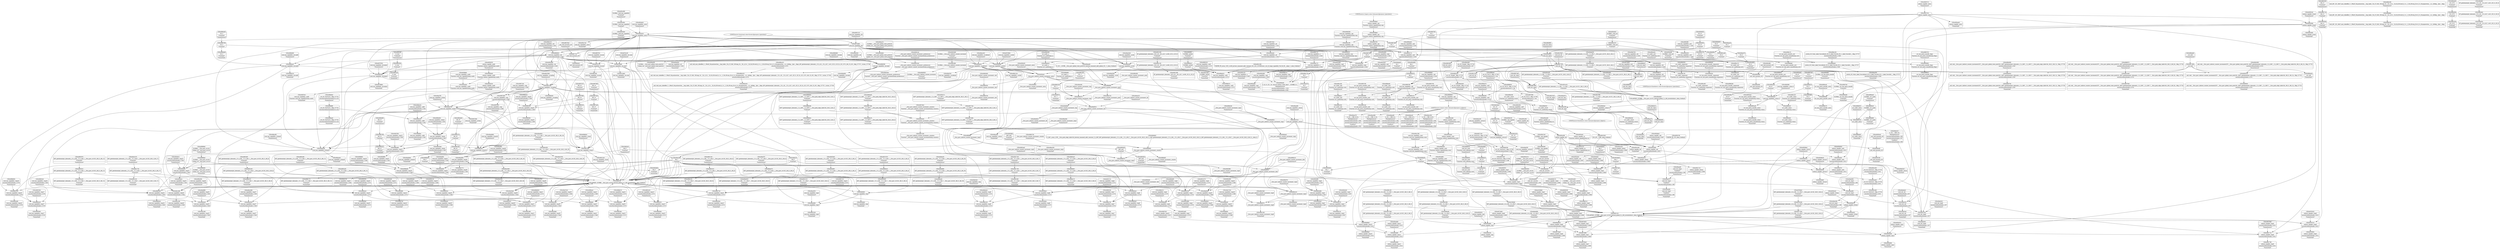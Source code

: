 digraph {
	CE0x496b5e0 [shape=record,shape=Mrecord,label="{CE0x496b5e0|cred_has_capability:_if.end10}"]
	CE0x496e100 [shape=record,shape=Mrecord,label="{CE0x496e100|_switch_i32_%shr,_label_%sw.default_i32_0,_label_%sw.bb_i32_1,_label_%sw.bb2_,_!dbg_!27727|security/selinux/hooks.c,1565|*SummSource*}"]
	CE0x49ae650 [shape=record,shape=Mrecord,label="{CE0x49ae650|_call_void___llvm_gcov_indirect_counter_increment(i32*___llvm_gcov_global_state_pred145,_i64**_getelementptr_inbounds_(_3_x_i64*_,_3_x_i64*_*___llvm_gcda_edge_table144,_i64_0,_i64_1)),_!dbg_!27728|security/selinux/hooks.c,1567}"]
	CE0x4960d10 [shape=record,shape=Mrecord,label="{CE0x4960d10|cred_sid:_tmp1|*SummSource*}"]
	CE0x495f890 [shape=record,shape=Mrecord,label="{CE0x495f890|cred_has_capability:_tmp22|security/selinux/hooks.c,1582|*SummSink*}"]
	CE0x49698b0 [shape=record,shape=Mrecord,label="{CE0x49698b0|cred_has_capability:_call|security/selinux/hooks.c,1558|*SummSource*}"]
	CE0x4992a90 [shape=record,shape=Mrecord,label="{CE0x4992a90|cred_has_capability:_tmp16|security/selinux/hooks.c,1576|*SummSink*}"]
	CE0x499b7e0 [shape=record,shape=Mrecord,label="{CE0x499b7e0|avc_audit:_entry}"]
	CE0x4998e60 [shape=record,shape=Mrecord,label="{CE0x4998e60|cred_has_capability:_tmp19|security/selinux/hooks.c,1580}"]
	CE0x4957b90 [shape=record,shape=Mrecord,label="{CE0x4957b90|i64**_getelementptr_inbounds_(_3_x_i64*_,_3_x_i64*_*___llvm_gcda_edge_table144,_i64_0,_i64_1)|*Constant*|*SummSink*}"]
	CE0x49aabd0 [shape=record,shape=Mrecord,label="{CE0x49aabd0|cred_sid:_tmp4|*LoadInst*|security/selinux/hooks.c,196|*SummSink*}"]
	CE0x49a8010 [shape=record,shape=Mrecord,label="{CE0x49a8010|__llvm_gcov_indirect_counter_increment:_bb}"]
	CE0x492ff70 [shape=record,shape=Mrecord,label="{CE0x492ff70|selinux_capable:_tmp3|security/selinux/hooks.c,2008|*SummSource*}"]
	CE0x496c220 [shape=record,shape=Mrecord,label="{CE0x496c220|__llvm_gcov_indirect_counter_increment:_pred|*SummSink*}"]
	CE0x4945d90 [shape=record,shape=Mrecord,label="{CE0x4945d90|cred_has_capability:_cap1|security/selinux/hooks.c,1563|*SummSource*}"]
	CE0x4983ec0 [shape=record,shape=Mrecord,label="{CE0x4983ec0|cred_has_capability:_tmp10|security/selinux/hooks.c,1575}"]
	CE0x4994590 [shape=record,shape=Mrecord,label="{CE0x4994590|cred_has_capability:_call7|security/selinux/hooks.c,1579|*SummSink*}"]
	CE0x49a47e0 [shape=record,shape=Mrecord,label="{CE0x49a47e0|cred_has_capability:_tmp31|security/selinux/hooks.c,1585|*SummSink*}"]
	CE0x499d020 [shape=record,shape=Mrecord,label="{CE0x499d020|avc_audit:_result|Function::avc_audit&Arg::result::}"]
	CE0x4960780 [shape=record,shape=Mrecord,label="{CE0x4960780|i32_5|*Constant*}"]
	CE0x68ab990 [shape=record,shape=Mrecord,label="{CE0x68ab990|i64*_getelementptr_inbounds_(_6_x_i64_,_6_x_i64_*___llvm_gcov_ctr142,_i64_0,_i64_3)|*Constant*|*SummSink*}"]
	CE0x49478d0 [shape=record,shape=Mrecord,label="{CE0x49478d0|selinux_capable:_tmp9|security/selinux/hooks.c,2011|*SummSource*}"]
	CE0x4968210 [shape=record,shape=Mrecord,label="{CE0x4968210|selinux_capable:_tmp4|security/selinux/hooks.c,2008|*SummSink*}"]
	CE0x4945980 [shape=record,shape=Mrecord,label="{CE0x4945980|cred_has_capability:_shr|security/selinux/hooks.c,1565|*SummSink*}"]
	CE0x493fe30 [shape=record,shape=Mrecord,label="{CE0x493fe30|__llvm_gcov_indirect_counter_increment:_entry|*SummSource*}"]
	CE0x49573b0 [shape=record,shape=Mrecord,label="{CE0x49573b0|i64*_getelementptr_inbounds_(_6_x_i64_,_6_x_i64_*___llvm_gcov_ctr142,_i64_0,_i64_5)|*Constant*|*SummSink*}"]
	CE0x493b5e0 [shape=record,shape=Mrecord,label="{CE0x493b5e0|selinux_capable:_if.then|*SummSource*}"]
	CE0x496a610 [shape=record,shape=Mrecord,label="{CE0x496a610|cred_has_capability:_call3|security/selinux/hooks.c,1573}"]
	CE0x499e800 [shape=record,shape=Mrecord,label="{CE0x499e800|i64_15|*Constant*|*SummSource*}"]
	CE0x49425a0 [shape=record,shape=Mrecord,label="{CE0x49425a0|__llvm_gcov_indirect_counter_increment:_predecessor|Function::__llvm_gcov_indirect_counter_increment&Arg::predecessor::}"]
	CE0x49602e0 [shape=record,shape=Mrecord,label="{CE0x49602e0|cred_has_capability:_tmp24|security/selinux/hooks.c,1582|*SummSource*}"]
	CE0x49ac290 [shape=record,shape=Mrecord,label="{CE0x49ac290|4:_i32,_:_CRE_16,20_|*MultipleSource*|security/selinux/hooks.c,196|security/selinux/hooks.c,197|*LoadInst*|security/selinux/hooks.c,196}"]
	CE0x4964b90 [shape=record,shape=Mrecord,label="{CE0x4964b90|cred_has_capability:_do.end6|*SummSource*}"]
	CE0x493cd40 [shape=record,shape=Mrecord,label="{CE0x493cd40|selinux_capable:_cred|Function::selinux_capable&Arg::cred::|*SummSource*}"]
	CE0x49b8060 [shape=record,shape=Mrecord,label="{CE0x49b8060|i32_1|*Constant*|*SummSink*}"]
	CE0x49305e0 [shape=record,shape=Mrecord,label="{CE0x49305e0|_call_void_mcount()_#3|*SummSource*}"]
	CE0x49833f0 [shape=record,shape=Mrecord,label="{CE0x49833f0|i1_true|*Constant*|*SummSource*}"]
	CE0x49b6c40 [shape=record,shape=Mrecord,label="{CE0x49b6c40|__llvm_gcov_indirect_counter_increment:_tmp1|*SummSource*}"]
	CE0x4972b00 [shape=record,shape=Mrecord,label="{CE0x4972b00|selinux_capable:_tmp6|security/selinux/hooks.c,2009|*SummSource*}"]
	CE0x494cd70 [shape=record,shape=Mrecord,label="{CE0x494cd70|GLOBAL:_cred_sid|*Constant*}"]
	CE0x4947b30 [shape=record,shape=Mrecord,label="{CE0x4947b30|128:_i8*,_:_CRE:_elem_0:default:}"]
	CE0x49302e0 [shape=record,shape=Mrecord,label="{CE0x49302e0|selinux_capable:_if.end|*SummSource*}"]
	CE0x4966850 [shape=record,shape=Mrecord,label="{CE0x4966850|i64**_getelementptr_inbounds_(_3_x_i64*_,_3_x_i64*_*___llvm_gcda_edge_table144,_i64_0,_i64_2)|*Constant*|*SummSource*}"]
	CE0x49a4650 [shape=record,shape=Mrecord,label="{CE0x49a4650|i64*_getelementptr_inbounds_(_21_x_i64_,_21_x_i64_*___llvm_gcov_ctr143,_i64_0,_i64_19)|*Constant*|*SummSource*}"]
	CE0x4996260 [shape=record,shape=Mrecord,label="{CE0x4996260|avc_has_perm_noaudit:_requested|Function::avc_has_perm_noaudit&Arg::requested::|*SummSink*}"]
	CE0x49aeb40 [shape=record,shape=Mrecord,label="{CE0x49aeb40|cred_sid:_security|security/selinux/hooks.c,196|*SummSource*}"]
	CE0x4999ae0 [shape=record,shape=Mrecord,label="{CE0x4999ae0|cred_has_capability:_tmp20|security/selinux/hooks.c,1580|*SummSink*}"]
	CE0x4943ee0 [shape=record,shape=Mrecord,label="{CE0x4943ee0|cred_has_capability:_tmp2|security/selinux/hooks.c,1567|*SummSink*}"]
	CE0x49afaa0 [shape=record,shape=Mrecord,label="{CE0x49afaa0|__llvm_gcov_indirect_counter_increment:_tmp1|*SummSink*}"]
	CE0x49470d0 [shape=record,shape=Mrecord,label="{CE0x49470d0|cred_has_capability:_if.then|*SummSink*}"]
	CE0x4955880 [shape=record,shape=Mrecord,label="{CE0x4955880|cred_has_capability:_tmp4|security/selinux/hooks.c,1570|*SummSink*}"]
	CE0x49adee0 [shape=record,shape=Mrecord,label="{CE0x49adee0|i8_3|*Constant*|*SummSource*}"]
	CE0x49a3f90 [shape=record,shape=Mrecord,label="{CE0x49a3f90|cred_has_capability:_tmp30|security/selinux/hooks.c,1585|*SummSource*}"]
	CE0x4946ab0 [shape=record,shape=Mrecord,label="{CE0x4946ab0|0:_i8,_8:_i32,_24:_%struct.selinux_audit_data*,_:_SCMRE_0,1_|*MultipleSource*|security/selinux/hooks.c, 1555|security/selinux/hooks.c,1562}"]
	CE0x49a6b40 [shape=record,shape=Mrecord,label="{CE0x49a6b40|cred_has_capability:_tmp32|security/selinux/hooks.c,1586|*SummSink*}"]
	CE0x49b0f70 [shape=record,shape=Mrecord,label="{CE0x49b0f70|__llvm_gcov_indirect_counter_increment:_tmp6}"]
	CE0x493e8a0 [shape=record,shape=Mrecord,label="{CE0x493e8a0|cred_has_capability:_tmp|*SummSink*}"]
	CE0x494aed0 [shape=record,shape=Mrecord,label="{CE0x494aed0|0:_i32,_:_GCMR___llvm_gcov_global_state_pred145_internal_unnamed_addr_global_i32_-1:_elem_0:default:}"]
	CE0x4981d90 [shape=record,shape=Mrecord,label="{CE0x4981d90|cred_has_capability:_tmp11|security/selinux/hooks.c,1575|*SummSink*}"]
	CE0x493a260 [shape=record,shape=Mrecord,label="{CE0x493a260|selinux_capable:_bb}"]
	CE0x4991fb0 [shape=record,shape=Mrecord,label="{CE0x4991fb0|cred_has_capability:_tmp15|security/selinux/hooks.c,1575|*SummSink*}"]
	CE0x4993ec0 [shape=record,shape=Mrecord,label="{CE0x4993ec0|cred_has_capability:_sclass.0}"]
	CE0x49499a0 [shape=record,shape=Mrecord,label="{CE0x49499a0|selinux_capable:_tmp10|security/selinux/hooks.c,2012|*SummSink*}"]
	CE0x493cbe0 [shape=record,shape=Mrecord,label="{CE0x493cbe0|selinux_capable:_call|security/selinux/hooks.c,2007|*SummSink*}"]
	CE0x4943d80 [shape=record,shape=Mrecord,label="{CE0x4943d80|cred_has_capability:_tmp2|security/selinux/hooks.c,1567}"]
	CE0x499e790 [shape=record,shape=Mrecord,label="{CE0x499e790|i64_15|*Constant*}"]
	CE0x49a6bb0 [shape=record,shape=Mrecord,label="{CE0x49a6bb0|cred_has_capability:_tmp33|security/selinux/hooks.c,1586|*SummSink*}"]
	CE0x492fc30 [shape=record,shape=Mrecord,label="{CE0x492fc30|selinux_capable:_tmp|*SummSink*}"]
	CE0x4946d30 [shape=record,shape=Mrecord,label="{CE0x4946d30|cred_has_capability:_sw.epilog|*SummSink*}"]
	CE0x49ad7f0 [shape=record,shape=Mrecord,label="{CE0x49ad7f0|cred_has_capability:_if.then|*SummSource*}"]
	CE0x49689e0 [shape=record,shape=Mrecord,label="{CE0x49689e0|cred_sid:_cred|Function::cred_sid&Arg::cred::|*SummSink*}"]
	CE0x496aea0 [shape=record,shape=Mrecord,label="{CE0x496aea0|_ret_void|*SummSink*}"]
	CE0x4981bf0 [shape=record,shape=Mrecord,label="{CE0x4981bf0|i64*_getelementptr_inbounds_(_21_x_i64_,_21_x_i64_*___llvm_gcov_ctr143,_i64_0,_i64_8)|*Constant*|*SummSource*}"]
	CE0x4982d10 [shape=record,shape=Mrecord,label="{CE0x4982d10|cred_has_capability:_tmp13|security/selinux/hooks.c,1575}"]
	CE0x49a2490 [shape=record,shape=Mrecord,label="{CE0x49a2490|cred_has_capability:_tmp27|security/selinux/hooks.c,1583|*SummSource*}"]
	CE0x49a65e0 [shape=record,shape=Mrecord,label="{CE0x49a65e0|cred_has_capability:_tmp32|security/selinux/hooks.c,1586}"]
	CE0x49add20 [shape=record,shape=Mrecord,label="{CE0x49add20|i64*_getelementptr_inbounds_(_2_x_i64_,_2_x_i64_*___llvm_gcov_ctr131,_i64_0,_i64_1)|*Constant*|*SummSource*}"]
	CE0x499c7f0 [shape=record,shape=Mrecord,label="{CE0x499c7f0|avc_audit:_requested|Function::avc_audit&Arg::requested::}"]
	CE0x49411f0 [shape=record,shape=Mrecord,label="{CE0x49411f0|i8*_getelementptr_inbounds_(_40_x_i8_,_40_x_i8_*_.str49,_i32_0,_i32_0)|*Constant*}"]
	CE0x4964730 [shape=record,shape=Mrecord,label="{CE0x4964730|__llvm_gcov_indirect_counter_increment:_counter|*SummSource*}"]
	CE0x4990180 [shape=record,shape=Mrecord,label="{CE0x4990180|cred_has_capability:_tmp7|security/selinux/hooks.c,1574|*SummSource*}"]
	CE0x493f6b0 [shape=record,shape=Mrecord,label="{CE0x493f6b0|cred_has_capability:_audit|Function::cred_has_capability&Arg::audit::|*SummSource*}"]
	CE0x49aba20 [shape=record,shape=Mrecord,label="{CE0x49aba20|__llvm_gcov_indirect_counter_increment:_bb|*SummSource*}"]
	CE0x4994470 [shape=record,shape=Mrecord,label="{CE0x4994470|cred_has_capability:_call7|security/selinux/hooks.c,1579|*SummSource*}"]
	"CONST[source:0(mediator),value:2(dynamic)][purpose:{object}]"
	CE0x49ba4e0 [shape=record,shape=Mrecord,label="{CE0x49ba4e0|cred_has_capability:_if.then9|*SummSink*}"]
	CE0x49817c0 [shape=record,shape=Mrecord,label="{CE0x49817c0|i64_12|*Constant*}"]
	CE0x49b0470 [shape=record,shape=Mrecord,label="{CE0x49b0470|__llvm_gcov_indirect_counter_increment:_tmp}"]
	CE0x49a76f0 [shape=record,shape=Mrecord,label="{CE0x49a76f0|i64*_getelementptr_inbounds_(_2_x_i64_,_2_x_i64_*___llvm_gcov_ctr131,_i64_0,_i64_0)|*Constant*|*SummSink*}"]
	CE0x4955320 [shape=record,shape=Mrecord,label="{CE0x4955320|cred_has_capability:_tmp4|security/selinux/hooks.c,1570}"]
	CE0x49b6ef0 [shape=record,shape=Mrecord,label="{CE0x49b6ef0|__llvm_gcov_indirect_counter_increment:_counter|*SummSink*}"]
	CE0x49760a0 [shape=record,shape=Mrecord,label="{CE0x49760a0|selinux_capable:_tmp7|security/selinux/hooks.c,2009|*SummSink*}"]
	CE0x494c980 [shape=record,shape=Mrecord,label="{CE0x494c980|_call_void_mcount()_#3}"]
	CE0x4960850 [shape=record,shape=Mrecord,label="{CE0x4960850|cred_has_capability:_shr|security/selinux/hooks.c,1565}"]
	CE0x493ae50 [shape=record,shape=Mrecord,label="{CE0x493ae50|selinux_capable:_if.then|*SummSink*}"]
	CE0x4992320 [shape=record,shape=Mrecord,label="{CE0x4992320|cred_has_capability:_tmp16|security/selinux/hooks.c,1576}"]
	CE0x49a0f80 [shape=record,shape=Mrecord,label="{CE0x49a0f80|cred_has_capability:_tmp25|security/selinux/hooks.c,1582|*SummSource*}"]
	CE0x4954cf0 [shape=record,shape=Mrecord,label="{CE0x4954cf0|GLOBAL:___llvm_gcov_ctr142|Global_var:__llvm_gcov_ctr142|*SummSink*}"]
	CE0x49601d0 [shape=record,shape=Mrecord,label="{CE0x49601d0|cred_has_capability:_tmp24|security/selinux/hooks.c,1582}"]
	CE0x49a2fa0 [shape=record,shape=Mrecord,label="{CE0x49a2fa0|i64*_getelementptr_inbounds_(_21_x_i64_,_21_x_i64_*___llvm_gcov_ctr143,_i64_0,_i64_18)|*Constant*|*SummSink*}"]
	CE0x49b3e10 [shape=record,shape=Mrecord,label="{CE0x49b3e10|__llvm_gcov_indirect_counter_increment:_tmp5}"]
	CE0x4998330 [shape=record,shape=Mrecord,label="{CE0x4998330|cred_has_capability:_tmp18|security/selinux/hooks.c,1580}"]
	CE0x49401a0 [shape=record,shape=Mrecord,label="{CE0x49401a0|__llvm_gcov_indirect_counter_increment:_predecessor|Function::__llvm_gcov_indirect_counter_increment&Arg::predecessor::|*SummSource*}"]
	CE0x4964ac0 [shape=record,shape=Mrecord,label="{CE0x4964ac0|cred_has_capability:_do.end6}"]
	CE0x49572b0 [shape=record,shape=Mrecord,label="{CE0x49572b0|_ret_i32_%retval.0,_!dbg_!27765|security/selinux/hooks.c,1586|*SummSink*}"]
	CE0x4993260 [shape=record,shape=Mrecord,label="{CE0x4993260|cred_has_capability:_tmp17|security/selinux/hooks.c,1576|*SummSource*}"]
	CE0x4944cb0 [shape=record,shape=Mrecord,label="{CE0x4944cb0|cred_has_capability:_tmp3|security/selinux/hooks.c,1567|*SummSource*}"]
	CE0x49419f0 [shape=record,shape=Mrecord,label="{CE0x49419f0|i64*_getelementptr_inbounds_(_21_x_i64_,_21_x_i64_*___llvm_gcov_ctr143,_i64_0,_i64_7)|*Constant*|*SummSink*}"]
	CE0x49937b0 [shape=record,shape=Mrecord,label="{CE0x49937b0|i16_4|*Constant*|*SummSource*}"]
	CE0x493a5d0 [shape=record,shape=Mrecord,label="{CE0x493a5d0|selinux_capable:_tmp1}"]
	CE0x49a6a20 [shape=record,shape=Mrecord,label="{CE0x49a6a20|i64*_getelementptr_inbounds_(_21_x_i64_,_21_x_i64_*___llvm_gcov_ctr143,_i64_0,_i64_20)|*Constant*|*SummSource*}"]
	CE0x499e4b0 [shape=record,shape=Mrecord,label="{CE0x499e4b0|i64_16|*Constant*|*SummSource*}"]
	CE0x49994d0 [shape=record,shape=Mrecord,label="{CE0x49994d0|cred_has_capability:_tmp20|security/selinux/hooks.c,1580|*SummSource*}"]
	CE0x4960710 [shape=record,shape=Mrecord,label="{CE0x4960710|cred_has_capability:_u|security/selinux/hooks.c,1563|*SummSource*}"]
	CE0x49b8c70 [shape=record,shape=Mrecord,label="{CE0x49b8c70|cred_sid:_tmp2}"]
	CE0x499ecc0 [shape=record,shape=Mrecord,label="{CE0x499ecc0|i64_15|*Constant*|*SummSink*}"]
	CE0x4966580 [shape=record,shape=Mrecord,label="{CE0x4966580|i64**_getelementptr_inbounds_(_3_x_i64*_,_3_x_i64*_*___llvm_gcda_edge_table144,_i64_0,_i64_2)|*Constant*}"]
	CE0x49a1c20 [shape=record,shape=Mrecord,label="{CE0x49a1c20|i64*_getelementptr_inbounds_(_21_x_i64_,_21_x_i64_*___llvm_gcov_ctr143,_i64_0,_i64_17)|*Constant*|*SummSink*}"]
	CE0x49a1d00 [shape=record,shape=Mrecord,label="{CE0x49a1d00|cred_has_capability:_tmp27|security/selinux/hooks.c,1583|*SummSink*}"]
	CE0x4994a60 [shape=record,shape=Mrecord,label="{CE0x4994a60|GLOBAL:_avc_has_perm_noaudit|*Constant*|*SummSink*}"]
	CE0x492fe10 [shape=record,shape=Mrecord,label="{CE0x492fe10|selinux_capable:_return}"]
	CE0x496bf90 [shape=record,shape=Mrecord,label="{CE0x496bf90|__llvm_gcov_indirect_counter_increment:_pred}"]
	CE0x49a56f0 [shape=record,shape=Mrecord,label="{CE0x49a56f0|cred_has_capability:_tmp32|security/selinux/hooks.c,1586|*SummSource*}"]
	CE0x4940700 [shape=record,shape=Mrecord,label="{CE0x4940700|_call_void___llvm_gcov_indirect_counter_increment(i32*___llvm_gcov_global_state_pred145,_i64**_getelementptr_inbounds_(_3_x_i64*_,_3_x_i64*_*___llvm_gcda_edge_table144,_i64_0,_i64_1)),_!dbg_!27728|security/selinux/hooks.c,1567|*SummSink*}"]
	CE0x4992e20 [shape=record,shape=Mrecord,label="{CE0x4992e20|cred_has_capability:_tmp17|security/selinux/hooks.c,1576}"]
	CE0x49960e0 [shape=record,shape=Mrecord,label="{CE0x49960e0|avc_has_perm_noaudit:_requested|Function::avc_has_perm_noaudit&Arg::requested::|*SummSource*}"]
	CE0x4960b20 [shape=record,shape=Mrecord,label="{CE0x4960b20|i64_1|*Constant*}"]
	CE0x49a6880 [shape=record,shape=Mrecord,label="{CE0x49a6880|i64*_getelementptr_inbounds_(_21_x_i64_,_21_x_i64_*___llvm_gcov_ctr143,_i64_0,_i64_20)|*Constant*}"]
	CE0x499a3c0 [shape=record,shape=Mrecord,label="{CE0x499a3c0|cred_has_capability:_call8|security/selinux/hooks.c,1581}"]
	CE0x499b920 [shape=record,shape=Mrecord,label="{CE0x499b920|avc_audit:_entry|*SummSource*}"]
	CE0x49818e0 [shape=record,shape=Mrecord,label="{CE0x49818e0|i64_12|*Constant*|*SummSink*}"]
	CE0x49417d0 [shape=record,shape=Mrecord,label="{CE0x49417d0|i64*_getelementptr_inbounds_(_21_x_i64_,_21_x_i64_*___llvm_gcov_ctr143,_i64_0,_i64_7)|*Constant*|*SummSource*}"]
	CE0x49adaf0 [shape=record,shape=Mrecord,label="{CE0x49adaf0|cred_sid:_tmp1|*SummSink*}"]
	CE0x499dae0 [shape=record,shape=Mrecord,label="{CE0x499dae0|_ret_i32_%retval.0,_!dbg_!27732|security/selinux/include/avc.h,142|*SummSink*}"]
	CE0x66082e0 [shape=record,shape=Mrecord,label="{CE0x66082e0|selinux_capable:_tmp4|security/selinux/hooks.c,2008}"]
	CE0x493a080 [shape=record,shape=Mrecord,label="{CE0x493a080|i64_1|*Constant*|*SummSource*}"]
	CE0x49b77c0 [shape=record,shape=Mrecord,label="{CE0x49b77c0|_call_void_mcount()_#3}"]
	CE0x49ad060 [shape=record,shape=Mrecord,label="{CE0x49ad060|cred_has_capability:_if.end10|*SummSource*}"]
	CE0x4945d00 [shape=record,shape=Mrecord,label="{CE0x4945d00|cred_has_capability:_cap1|security/selinux/hooks.c,1563}"]
	CE0x493a7e0 [shape=record,shape=Mrecord,label="{CE0x493a7e0|GLOBAL:_cap_capable|*Constant*}"]
	CE0x495e6e0 [shape=record,shape=Mrecord,label="{CE0x495e6e0|GLOBAL:_cred_has_capability|*Constant*|*SummSink*}"]
	CE0x49a4f40 [shape=record,shape=Mrecord,label="{CE0x49a4f40|cred_has_capability:_tmp31|security/selinux/hooks.c,1585|*SummSource*}"]
	CE0x49b45b0 [shape=record,shape=Mrecord,label="{CE0x49b45b0|_ret_i32_%tmp6,_!dbg_!27716|security/selinux/hooks.c,197|*SummSink*}"]
	CE0x49b9e80 [shape=record,shape=Mrecord,label="{CE0x49b9e80|cred_has_capability:_tmp6|security/selinux/hooks.c,1574|*SummSource*}"]
	CE0x494c9f0 [shape=record,shape=Mrecord,label="{CE0x494c9f0|_call_void_mcount()_#3|*SummSource*}"]
	CE0x4947a20 [shape=record,shape=Mrecord,label="{CE0x4947a20|cred_has_capability:_if.end|*SummSink*}"]
	CE0x49ac470 [shape=record,shape=Mrecord,label="{CE0x49ac470|4:_i32,_:_CRE_20,24_|*MultipleSource*|security/selinux/hooks.c,196|security/selinux/hooks.c,197|*LoadInst*|security/selinux/hooks.c,196}"]
	CE0x49441c0 [shape=record,shape=Mrecord,label="{CE0x49441c0|cred_has_capability:_tmp3|security/selinux/hooks.c,1567|*SummSink*}"]
	CE0x4998560 [shape=record,shape=Mrecord,label="{CE0x4998560|cred_has_capability:_tmp18|security/selinux/hooks.c,1580|*SummSink*}"]
	CE0x497bc30 [shape=record,shape=Mrecord,label="{CE0x497bc30|cred_has_capability:_do.cond|*SummSource*}"]
	CE0x49ad2d0 [shape=record,shape=Mrecord,label="{CE0x49ad2d0|cred_has_capability:_sw.bb|*SummSource*}"]
	CE0x4997090 [shape=record,shape=Mrecord,label="{CE0x4997090|_ret_i32_%rc.0,_!dbg_!27793|security/selinux/avc.c,744|*SummSink*}"]
	CE0x49447c0 [shape=record,shape=Mrecord,label="{CE0x49447c0|i32_31|*Constant*|*SummSink*}"]
	CE0x4935510 [shape=record,shape=Mrecord,label="{CE0x4935510|selinux_capable:_ns|Function::selinux_capable&Arg::ns::|*SummSink*}"]
	CE0x4982830 [shape=record,shape=Mrecord,label="{CE0x4982830|cred_has_capability:_tmp12|security/selinux/hooks.c,1575|*SummSink*}"]
	CE0x4984510 [shape=record,shape=Mrecord,label="{CE0x4984510|cred_has_capability:_tmp11|security/selinux/hooks.c,1575}"]
	CE0x49a37e0 [shape=record,shape=Mrecord,label="{CE0x49a37e0|cred_has_capability:_tmp29|security/selinux/hooks.c,1584|*SummSource*}"]
	CE0x4993cd0 [shape=record,shape=Mrecord,label="{CE0x4993cd0|i16_47|*Constant*}"]
	CE0x493c710 [shape=record,shape=Mrecord,label="{CE0x493c710|selinux_capable:_tobool|security/selinux/hooks.c,2008|*SummSink*}"]
	CE0x4955570 [shape=record,shape=Mrecord,label="{CE0x4955570|cred_has_capability:_tmp4|security/selinux/hooks.c,1570|*SummSource*}"]
	CE0x496b7e0 [shape=record,shape=Mrecord,label="{CE0x496b7e0|cred_has_capability:_tmp14|security/selinux/hooks.c,1575|*SummSink*}"]
	CE0x493e930 [shape=record,shape=Mrecord,label="{CE0x493e930|cred_has_capability:_ad|security/selinux/hooks.c, 1555|*SummSink*}"]
	CE0x495d400 [shape=record,shape=Mrecord,label="{CE0x495d400|cred_has_capability:_type|security/selinux/hooks.c,1562|*SummSource*}"]
	CE0x49b0140 [shape=record,shape=Mrecord,label="{CE0x49b0140|i32_-1|*Constant*}"]
	CE0x496dcd0 [shape=record,shape=Mrecord,label="{CE0x496dcd0|i32_5|*Constant*|*SummSource*}"]
	CE0x499d6f0 [shape=record,shape=Mrecord,label="{CE0x499d6f0|avc_audit:_a|Function::avc_audit&Arg::a::|*SummSink*}"]
	CE0x49b7e80 [shape=record,shape=Mrecord,label="{CE0x49b7e80|i32_1|*Constant*}"]
	CE0x499bfc0 [shape=record,shape=Mrecord,label="{CE0x499bfc0|avc_audit:_tsid|Function::avc_audit&Arg::tsid::}"]
	CE0x499c320 [shape=record,shape=Mrecord,label="{CE0x499c320|avc_audit:_tsid|Function::avc_audit&Arg::tsid::|*SummSink*}"]
	CE0x4967e70 [shape=record,shape=Mrecord,label="{CE0x4967e70|cred_has_capability:_bb|*SummSource*}"]
	CE0x49b4320 [shape=record,shape=Mrecord,label="{CE0x49b4320|_ret_i32_%tmp6,_!dbg_!27716|security/selinux/hooks.c,197}"]
	CE0x4955a60 [shape=record,shape=Mrecord,label="{CE0x4955a60|cred_has_capability:_tmp5|security/selinux/hooks.c,1570|*SummSink*}"]
	CE0x495a7f0 [shape=record,shape=Mrecord,label="{CE0x495a7f0|cred_has_capability:_cap|Function::cred_has_capability&Arg::cap::}"]
	CE0x496b0c0 [shape=record,shape=Mrecord,label="{CE0x496b0c0|i64*_getelementptr_inbounds_(_21_x_i64_,_21_x_i64_*___llvm_gcov_ctr143,_i64_0,_i64_4)|*Constant*}"]
	CE0x4990e10 [shape=record,shape=Mrecord,label="{CE0x4990e10|__llvm_gcov_indirect_counter_increment:_bb4|*SummSource*}"]
	CE0x49ba670 [shape=record,shape=Mrecord,label="{CE0x49ba670|i64*_getelementptr_inbounds_(_21_x_i64_,_21_x_i64_*___llvm_gcov_ctr143,_i64_0,_i64_0)|*Constant*}"]
	CE0x495fec0 [shape=record,shape=Mrecord,label="{CE0x495fec0|cred_has_capability:_tmp23|security/selinux/hooks.c,1582|*SummSink*}"]
	CE0x493d350 [shape=record,shape=Mrecord,label="{CE0x493d350|selinux_capable:_retval.0}"]
	CE0x4972be0 [shape=record,shape=Mrecord,label="{CE0x4972be0|selinux_capable:_tmp6|security/selinux/hooks.c,2009|*SummSink*}"]
	CE0x49bb180 [shape=record,shape=Mrecord,label="{CE0x49bb180|void_(i8*,_i32,_i64)*_asm_sideeffect_1:_09ud2_0A.pushsection___bug_table,_22a_22_0A2:_09.long_1b_-_2b,_$_0:c_-_2b_0A_09.word_$_1:c_,_0_0A_09.org_2b+$_2:c_0A.popsection_,_i,i,i,_dirflag_,_fpsr_,_flags_|*SummSource*}"]
	CE0x49ac5f0 [shape=record,shape=Mrecord,label="{CE0x49ac5f0|i64_1|*Constant*}"]
	CE0x49838f0 [shape=record,shape=Mrecord,label="{CE0x49838f0|cred_has_capability:_tmp14|security/selinux/hooks.c,1575}"]
	CE0x495b720 [shape=record,shape=Mrecord,label="{CE0x495b720|i64*_getelementptr_inbounds_(_6_x_i64_,_6_x_i64_*___llvm_gcov_ctr142,_i64_0,_i64_0)|*Constant*|*SummSource*}"]
	CE0x4992b00 [shape=record,shape=Mrecord,label="{CE0x4992b00|cred_has_capability:_tmp17|security/selinux/hooks.c,1576|*SummSink*}"]
	CE0x49a9f20 [shape=record,shape=Mrecord,label="{CE0x49a9f20|__llvm_gcov_indirect_counter_increment:_tmp1}"]
	CE0x49ae950 [shape=record,shape=Mrecord,label="{CE0x49ae950|i32_22|*Constant*|*SummSink*}"]
	CE0x499c520 [shape=record,shape=Mrecord,label="{CE0x499c520|avc_audit:_tclass|Function::avc_audit&Arg::tclass::|*SummSource*}"]
	CE0x49495d0 [shape=record,shape=Mrecord,label="{CE0x49495d0|selinux_capable:_audit|Function::selinux_capable&Arg::audit::}"]
	CE0x4979710 [shape=record,shape=Mrecord,label="{CE0x4979710|cred_has_capability:_do.end}"]
	CE0x496a0a0 [shape=record,shape=Mrecord,label="{CE0x496a0a0|cred_has_capability:_tmp6|security/selinux/hooks.c,1574|*SummSink*}"]
	CE0x49a62f0 [shape=record,shape=Mrecord,label="{CE0x49a62f0|cred_has_capability:_retval.0|*SummSink*}"]
	CE0x4999ea0 [shape=record,shape=Mrecord,label="{CE0x4999ea0|cred_has_capability:_tmp21|security/selinux/hooks.c,1580|*SummSource*}"]
	CE0x4994300 [shape=record,shape=Mrecord,label="{CE0x4994300|cred_has_capability:_call7|security/selinux/hooks.c,1579}"]
	CE0x4997a40 [shape=record,shape=Mrecord,label="{CE0x4997a40|i64_13|*Constant*|*SummSink*}"]
	CE0x5fdd220 [shape=record,shape=Mrecord,label="{CE0x5fdd220|i64_0|*Constant*}"]
	CE0x49bba60 [shape=record,shape=Mrecord,label="{CE0x49bba60|i32_1575|*Constant*|*SummSource*}"]
	CE0x4960450 [shape=record,shape=Mrecord,label="{CE0x4960450|cred_has_capability:_tmp24|security/selinux/hooks.c,1582|*SummSink*}"]
	CE0x49a2ef0 [shape=record,shape=Mrecord,label="{CE0x49a2ef0|i64*_getelementptr_inbounds_(_21_x_i64_,_21_x_i64_*___llvm_gcov_ctr143,_i64_0,_i64_18)|*Constant*|*SummSource*}"]
	CE0x4999130 [shape=record,shape=Mrecord,label="{CE0x4999130|cred_has_capability:_tmp19|security/selinux/hooks.c,1580|*SummSink*}"]
	CE0x4968480 [shape=record,shape=Mrecord,label="{CE0x4968480|cred_has_capability:_do.body|*SummSource*}"]
	CE0x49a6ad0 [shape=record,shape=Mrecord,label="{CE0x49a6ad0|i64*_getelementptr_inbounds_(_21_x_i64_,_21_x_i64_*___llvm_gcov_ctr143,_i64_0,_i64_20)|*Constant*|*SummSink*}"]
	CE0x495f780 [shape=record,shape=Mrecord,label="{CE0x495f780|cred_has_capability:_tmp22|security/selinux/hooks.c,1582|*SummSource*}"]
	CE0x4945c20 [shape=record,shape=Mrecord,label="{CE0x4945c20|cred_has_capability:_u|security/selinux/hooks.c,1563|*SummSink*}"]
	CE0x49ac060 [shape=record,shape=Mrecord,label="{CE0x49ac060|4:_i32,_:_CRE_12,16_|*MultipleSource*|security/selinux/hooks.c,196|security/selinux/hooks.c,197|*LoadInst*|security/selinux/hooks.c,196}"]
	CE0x4968390 [shape=record,shape=Mrecord,label="{CE0x4968390|cred_has_capability:_do.body}"]
	CE0x499d580 [shape=record,shape=Mrecord,label="{CE0x499d580|avc_audit:_a|Function::avc_audit&Arg::a::|*SummSource*}"]
	CE0x49baa10 [shape=record,shape=Mrecord,label="{CE0x49baa10|cred_sid:_tmp|*SummSink*}"]
	CE0x499cc70 [shape=record,shape=Mrecord,label="{CE0x499cc70|avc_audit:_avd|Function::avc_audit&Arg::avd::}"]
	CE0x499d180 [shape=record,shape=Mrecord,label="{CE0x499d180|avc_audit:_result|Function::avc_audit&Arg::result::|*SummSource*}"]
	CE0x4982e50 [shape=record,shape=Mrecord,label="{CE0x4982e50|cred_has_capability:_tmp13|security/selinux/hooks.c,1575|*SummSource*}"]
	CE0x4946290 [shape=record,shape=Mrecord,label="{CE0x4946290|_ret_i32_%retval.0,_!dbg_!27765|security/selinux/hooks.c,1586}"]
	CE0x4967f10 [shape=record,shape=Mrecord,label="{CE0x4967f10|cred_has_capability:_do.end|*SummSource*}"]
	CE0x4997560 [shape=record,shape=Mrecord,label="{CE0x4997560|cred_has_capability:_cmp|security/selinux/hooks.c,1580}"]
	CE0x6608200 [shape=record,shape=Mrecord,label="{CE0x6608200|selinux_capable:_tmp3|security/selinux/hooks.c,2008|*SummSink*}"]
	CE0x4984650 [shape=record,shape=Mrecord,label="{CE0x4984650|cred_has_capability:_tmp11|security/selinux/hooks.c,1575|*SummSource*}"]
	CE0x496cff0 [shape=record,shape=Mrecord,label="{CE0x496cff0|i8*_getelementptr_inbounds_(_25_x_i8_,_25_x_i8_*_.str3,_i32_0,_i32_0)|*Constant*|*SummSource*}"]
	CE0x4996af0 [shape=record,shape=Mrecord,label="{CE0x4996af0|avc_has_perm_noaudit:_avd|Function::avc_has_perm_noaudit&Arg::avd::}"]
	CE0x4998b60 [shape=record,shape=Mrecord,label="{CE0x4998b60|GLOBAL:___llvm_gcov_ctr143|Global_var:__llvm_gcov_ctr143|*SummSink*}"]
	CE0x4995880 [shape=record,shape=Mrecord,label="{CE0x4995880|avc_has_perm_noaudit:_tsid|Function::avc_has_perm_noaudit&Arg::tsid::|*SummSink*}"]
	CE0x495a6a0 [shape=record,shape=Mrecord,label="{CE0x495a6a0|cred_has_capability:_audit|Function::cred_has_capability&Arg::audit::}"]
	CE0x493fc70 [shape=record,shape=Mrecord,label="{CE0x493fc70|i64**_getelementptr_inbounds_(_3_x_i64*_,_3_x_i64*_*___llvm_gcda_edge_table144,_i64_0,_i64_1)|*Constant*|*SummSource*}"]
	CE0x499c6e0 [shape=record,shape=Mrecord,label="{CE0x499c6e0|avc_audit:_tclass|Function::avc_audit&Arg::tclass::|*SummSink*}"]
	CE0x492ecf0 [shape=record,shape=Mrecord,label="{CE0x492ecf0|i64*_getelementptr_inbounds_(_2_x_i64_,_2_x_i64_*___llvm_gcov_ctr131,_i64_0,_i64_0)|*Constant*|*SummSource*}"]
	CE0x4964e00 [shape=record,shape=Mrecord,label="{CE0x4964e00|cred_has_capability:_and|security/selinux/hooks.c,1559|*SummSource*}"]
	CE0x4997820 [shape=record,shape=Mrecord,label="{CE0x4997820|cred_has_capability:_cmp|security/selinux/hooks.c,1580|*SummSink*}"]
	CE0x499d9c0 [shape=record,shape=Mrecord,label="{CE0x499d9c0|_ret_i32_%retval.0,_!dbg_!27732|security/selinux/include/avc.h,142|*SummSource*}"]
	CE0x4970940 [shape=record,shape=Mrecord,label="{CE0x4970940|cred_has_capability:_sw.bb2|*SummSource*}"]
	CE0x49988a0 [shape=record,shape=Mrecord,label="{CE0x49988a0|GLOBAL:___llvm_gcov_ctr143|Global_var:__llvm_gcov_ctr143}"]
	CE0x49baf20 [shape=record,shape=Mrecord,label="{CE0x49baf20|i8*_getelementptr_inbounds_(_25_x_i8_,_25_x_i8_*_.str3,_i32_0,_i32_0)|*Constant*|*SummSink*}"]
	CE0x4941260 [shape=record,shape=Mrecord,label="{CE0x4941260|i8*_getelementptr_inbounds_(_40_x_i8_,_40_x_i8_*_.str49,_i32_0,_i32_0)|*Constant*|*SummSource*}"]
	CE0x49644a0 [shape=record,shape=Mrecord,label="{CE0x49644a0|i64*_null|*Constant*}"]
	CE0x49ad700 [shape=record,shape=Mrecord,label="{CE0x49ad700|cred_has_capability:_if.then}"]
	CE0x49940a0 [shape=record,shape=Mrecord,label="{CE0x49940a0|cred_has_capability:_sclass.0|*SummSink*}"]
	CE0x49a5a50 [shape=record,shape=Mrecord,label="{CE0x49a5a50|i32_-22|*Constant*|*SummSink*}"]
	CE0x49b9c70 [shape=record,shape=Mrecord,label="{CE0x49b9c70|i64*_getelementptr_inbounds_(_21_x_i64_,_21_x_i64_*___llvm_gcov_ctr143,_i64_0,_i64_6)|*Constant*|*SummSink*}"]
	CE0x493cc90 [shape=record,shape=Mrecord,label="{CE0x493cc90|selinux_capable:_bb|*SummSource*}"]
	CE0x4996c70 [shape=record,shape=Mrecord,label="{CE0x4996c70|avc_has_perm_noaudit:_avd|Function::avc_has_perm_noaudit&Arg::avd::|*SummSource*}"]
	CE0x4955110 [shape=record,shape=Mrecord,label="{CE0x4955110|i64*_getelementptr_inbounds_(_21_x_i64_,_21_x_i64_*___llvm_gcov_ctr143,_i64_0,_i64_5)|*Constant*|*SummSink*}"]
	CE0x49a6ed0 [shape=record,shape=Mrecord,label="{CE0x49a6ed0|cred_has_capability:_tmp33|security/selinux/hooks.c,1586}"]
	CE0x4968b50 [shape=record,shape=Mrecord,label="{CE0x4968b50|cred_sid:_tmp2|*SummSink*}"]
	CE0x49af330 [shape=record,shape=Mrecord,label="{CE0x49af330|cred_has_capability:_sw.default|*SummSink*}"]
	CE0x4947fa0 [shape=record,shape=Mrecord,label="{CE0x4947fa0|i64_2|*Constant*|*SummSink*}"]
	CE0x493c2f0 [shape=record,shape=Mrecord,label="{CE0x493c2f0|cred_has_capability:_cred|Function::cred_has_capability&Arg::cred::}"]
	CE0x49ad5d0 [shape=record,shape=Mrecord,label="{CE0x49ad5d0|cred_has_capability:_if.then9}"]
	CE0x49a7a50 [shape=record,shape=Mrecord,label="{CE0x49a7a50|cred_sid:_bb|*SummSink*}"]
	CE0x49b7b50 [shape=record,shape=Mrecord,label="{CE0x49b7b50|cred_sid:_tmp3|*SummSink*}"]
	CE0x49bb1f0 [shape=record,shape=Mrecord,label="{CE0x49bb1f0|void_(i8*,_i32,_i64)*_asm_sideeffect_1:_09ud2_0A.pushsection___bug_table,_22a_22_0A2:_09.long_1b_-_2b,_$_0:c_-_2b_0A_09.word_$_1:c_,_0_0A_09.org_2b+$_2:c_0A.popsection_,_i,i,i,_dirflag_,_fpsr_,_flags_|*SummSink*}"]
	CE0x49a7350 [shape=record,shape=Mrecord,label="{CE0x49a7350|cred_has_capability:_tmp33|security/selinux/hooks.c,1586|*SummSource*}"]
	CE0x4944b70 [shape=record,shape=Mrecord,label="{CE0x4944b70|selinux_capable:_tmp2|security/selinux/hooks.c,2008|*SummSink*}"]
	CE0x4954c10 [shape=record,shape=Mrecord,label="{CE0x4954c10|GLOBAL:___llvm_gcov_ctr142|Global_var:__llvm_gcov_ctr142|*SummSource*}"]
	CE0x49668c0 [shape=record,shape=Mrecord,label="{CE0x49668c0|i64**_getelementptr_inbounds_(_3_x_i64*_,_3_x_i64*_*___llvm_gcda_edge_table144,_i64_0,_i64_2)|*Constant*|*SummSink*}"]
	CE0x495ee40 [shape=record,shape=Mrecord,label="{CE0x495ee40|selinux_capable:_ns|Function::selinux_capable&Arg::ns::|*SummSource*}"]
	CE0x493b8a0 [shape=record,shape=Mrecord,label="{CE0x493b8a0|selinux_capable:_call|security/selinux/hooks.c,2007|*SummSource*}"]
	CE0x4965090 [shape=record,shape=Mrecord,label="{CE0x4965090|cred_sid:_entry|*SummSink*}"]
	CE0x49968c0 [shape=record,shape=Mrecord,label="{CE0x49968c0|avc_has_perm_noaudit:_avd|Function::avc_has_perm_noaudit&Arg::avd::|*SummSink*}"]
	CE0x4941760 [shape=record,shape=Mrecord,label="{CE0x4941760|i64*_getelementptr_inbounds_(_21_x_i64_,_21_x_i64_*___llvm_gcov_ctr143,_i64_0,_i64_7)|*Constant*}"]
	CE0x4949ed0 [shape=record,shape=Mrecord,label="{CE0x4949ed0|i64_1|*Constant*}"]
	CE0x492f900 [shape=record,shape=Mrecord,label="{CE0x492f900|cred_has_capability:_tmp8|security/selinux/hooks.c,1575|*SummSink*}"]
	CE0x49b1240 [shape=record,shape=Mrecord,label="{CE0x49b1240|__llvm_gcov_indirect_counter_increment:_tmp6|*SummSink*}"]
	CE0x4946300 [shape=record,shape=Mrecord,label="{CE0x4946300|cred_has_capability:_cap|Function::cred_has_capability&Arg::cap::|*SummSource*}"]
	CE0x499dec0 [shape=record,shape=Mrecord,label="{CE0x499dec0|cred_has_capability:_tobool|security/selinux/hooks.c,1582}"]
	CE0x4947780 [shape=record,shape=Mrecord,label="{CE0x4947780|selinux_capable:_tmp9|security/selinux/hooks.c,2011|*SummSink*}"]
	CE0x49350d0 [shape=record,shape=Mrecord,label="{CE0x49350d0|selinux_capable:_if.end}"]
	CE0x4978550 [shape=record,shape=Mrecord,label="{CE0x4978550|selinux_capable:_tmp8|security/selinux/hooks.c,2011|*SummSource*}"]
	CE0x49503e0 [shape=record,shape=Mrecord,label="{CE0x49503e0|cred_has_capability:_and|security/selinux/hooks.c,1559|*SummSink*}"]
	CE0x49aa600 [shape=record,shape=Mrecord,label="{CE0x49aa600|cred_sid:_security|security/selinux/hooks.c,196|*SummSink*}"]
	CE0x4939bb0 [shape=record,shape=Mrecord,label="{CE0x4939bb0|selinux_capable:_cap|Function::selinux_capable&Arg::cap::}"]
	CE0x495e7a0 [shape=record,shape=Mrecord,label="{CE0x495e7a0|cred_has_capability:_entry|*SummSink*}"]
	CE0x493efa0 [shape=record,shape=Mrecord,label="{CE0x493efa0|selinux_capable:_tmp2|security/selinux/hooks.c,2008|*SummSource*}"]
	CE0x49a3010 [shape=record,shape=Mrecord,label="{CE0x49a3010|cred_has_capability:_tmp28|security/selinux/hooks.c,1584|*SummSink*}"]
	CE0x4997890 [shape=record,shape=Mrecord,label="{CE0x4997890|i64_14|*Constant*}"]
	CE0x493c450 [shape=record,shape=Mrecord,label="{CE0x493c450|selinux_capable:_tobool|security/selinux/hooks.c,2008|*SummSource*}"]
	CE0x49b9a00 [shape=record,shape=Mrecord,label="{CE0x49b9a00|i64**_getelementptr_inbounds_(_3_x_i64*_,_3_x_i64*_*___llvm_gcda_edge_table144,_i64_0,_i64_0)|*Constant*|*SummSource*}"]
	CE0x49af970 [shape=record,shape=Mrecord,label="{CE0x49af970|i32_-1|*Constant*|*SummSink*}"]
	CE0x49989b0 [shape=record,shape=Mrecord,label="{CE0x49989b0|GLOBAL:___llvm_gcov_ctr143|Global_var:__llvm_gcov_ctr143|*SummSource*}"]
	CE0x4995700 [shape=record,shape=Mrecord,label="{CE0x4995700|avc_has_perm_noaudit:_tsid|Function::avc_has_perm_noaudit&Arg::tsid::|*SummSource*}"]
	CE0x499b680 [shape=record,shape=Mrecord,label="{CE0x499b680|GLOBAL:_avc_audit|*Constant*|*SummSink*}"]
	CE0x4994ce0 [shape=record,shape=Mrecord,label="{CE0x4994ce0|avc_has_perm_noaudit:_entry|*SummSource*}"]
	CE0x4995060 [shape=record,shape=Mrecord,label="{CE0x4995060|avc_has_perm_noaudit:_ssid|Function::avc_has_perm_noaudit&Arg::ssid::}"]
	CE0x49444b0 [shape=record,shape=Mrecord,label="{CE0x49444b0|i64_0|*Constant*|*SummSink*}"]
	CE0x49aba90 [shape=record,shape=Mrecord,label="{CE0x49aba90|4:_i32,_:_CRE_0,4_|*MultipleSource*|security/selinux/hooks.c,196|security/selinux/hooks.c,197|*LoadInst*|security/selinux/hooks.c,196}"]
	CE0x4983f30 [shape=record,shape=Mrecord,label="{CE0x4983f30|cred_has_capability:_tmp10|security/selinux/hooks.c,1575|*SummSource*}"]
	CE0x4995a40 [shape=record,shape=Mrecord,label="{CE0x4995a40|avc_has_perm_noaudit:_tclass|Function::avc_has_perm_noaudit&Arg::tclass::}"]
	CE0x4946870 [shape=record,shape=Mrecord,label="{CE0x4946870|cred_has_capability:_shl|security/selinux/hooks.c,1559|*SummSink*}"]
	CE0x4982750 [shape=record,shape=Mrecord,label="{CE0x4982750|cred_has_capability:_tmp12|security/selinux/hooks.c,1575}"]
	CE0x495dd20 [shape=record,shape=Mrecord,label="{CE0x495dd20|GLOBAL:_cred_sid|*Constant*|*SummSource*}"]
	CE0x493fce0 [shape=record,shape=Mrecord,label="{CE0x493fce0|__llvm_gcov_indirect_counter_increment:_entry}"]
	CE0x49a5dc0 [shape=record,shape=Mrecord,label="{CE0x49a5dc0|cred_has_capability:_retval.0}"]
	"CONST[source:1(input),value:2(dynamic)][purpose:{subject}]"
	CE0x495e8c0 [shape=record,shape=Mrecord,label="{CE0x495e8c0|cred_has_capability:_entry|*SummSource*}"]
	CE0x49a4000 [shape=record,shape=Mrecord,label="{CE0x49a4000|cred_has_capability:_tmp30|security/selinux/hooks.c,1585}"]
	CE0x49ab5e0 [shape=record,shape=Mrecord,label="{CE0x49ab5e0|cred_sid:_sid|security/selinux/hooks.c,197|*SummSink*}"]
	CE0x49a7760 [shape=record,shape=Mrecord,label="{CE0x49a7760|cred_sid:_bb}"]
	CE0x49b9ce0 [shape=record,shape=Mrecord,label="{CE0x49b9ce0|cred_has_capability:_tmp6|security/selinux/hooks.c,1574}"]
	CE0x4994be0 [shape=record,shape=Mrecord,label="{CE0x4994be0|avc_has_perm_noaudit:_entry}"]
	CE0x4229140 [shape=record,shape=Mrecord,label="{CE0x4229140|selinux_capable:_tmp5|security/selinux/hooks.c,2008|*SummSink*}"]
	CE0x4955ad0 [shape=record,shape=Mrecord,label="{CE0x4955ad0|_call_void___llvm_gcov_indirect_counter_increment(i32*___llvm_gcov_global_state_pred145,_i64**_getelementptr_inbounds_(_3_x_i64*_,_3_x_i64*_*___llvm_gcda_edge_table144,_i64_0,_i64_0)),_!dbg_!27734|security/selinux/hooks.c,1574}"]
	CE0x4974f20 [shape=record,shape=Mrecord,label="{CE0x4974f20|selinux_capable:_tmp7|security/selinux/hooks.c,2009|*SummSource*}"]
	CE0x49ad420 [shape=record,shape=Mrecord,label="{CE0x49ad420|i64*_getelementptr_inbounds_(_21_x_i64_,_21_x_i64_*___llvm_gcov_ctr143,_i64_0,_i64_0)|*Constant*|*SummSink*}"]
	CE0x4999d60 [shape=record,shape=Mrecord,label="{CE0x4999d60|cred_has_capability:_tmp21|security/selinux/hooks.c,1580}"]
	CE0x4997d70 [shape=record,shape=Mrecord,label="{CE0x4997d70|i64_14|*Constant*|*SummSource*}"]
	CE0x49b8e30 [shape=record,shape=Mrecord,label="{CE0x49b8e30|cred_has_capability:_call8|security/selinux/hooks.c,1581|*SummSource*}"]
	CE0x499e5d0 [shape=record,shape=Mrecord,label="{CE0x499e5d0|i64_16|*Constant*|*SummSink*}"]
	CE0x495b550 [shape=record,shape=Mrecord,label="{CE0x495b550|selinux_capable:_audit|Function::selinux_capable&Arg::audit::|*SummSink*}"]
	"CONST[source:1(input),value:2(dynamic)][purpose:{operation}]"
	CE0x4957d00 [shape=record,shape=Mrecord,label="{CE0x4957d00|_ret_void}"]
	CE0x4966ab0 [shape=record,shape=Mrecord,label="{CE0x4966ab0|cred_has_capability:_tmp5|security/selinux/hooks.c,1570}"]
	CE0x4993960 [shape=record,shape=Mrecord,label="{CE0x4993960|i16_4|*Constant*|*SummSink*}"]
	CE0x496a3b0 [shape=record,shape=Mrecord,label="{CE0x496a3b0|cred_has_capability:_tmp7|security/selinux/hooks.c,1574|*SummSink*}"]
	CE0x4981b30 [shape=record,shape=Mrecord,label="{CE0x4981b30|i64*_getelementptr_inbounds_(_21_x_i64_,_21_x_i64_*___llvm_gcov_ctr143,_i64_0,_i64_8)|*Constant*}"]
	CE0x496c410 [shape=record,shape=Mrecord,label="{CE0x496c410|_call_void_asm_sideeffect_1:_09ud2_0A.pushsection___bug_table,_22a_22_0A2:_09.long_1b_-_2b,_$_0:c_-_2b_0A_09.word_$_1:c_,_0_0A_09.org_2b+$_2:c_0A.popsection_,_i,i,i,_dirflag_,_fpsr_,_flags_(i8*_getelementptr_inbounds_(_25_x_i8_,_25_x_i8_*_.str3,_i32_0,_i32_0),_i32_1575,_i64_12)_#3,_!dbg_!27737,_!srcloc_!27740|security/selinux/hooks.c,1575}"]
	CE0x49ad340 [shape=record,shape=Mrecord,label="{CE0x49ad340|cred_has_capability:_sw.bb|*SummSink*}"]
	CE0x496cb50 [shape=record,shape=Mrecord,label="{CE0x496cb50|_call_void_asm_sideeffect_1:_09ud2_0A.pushsection___bug_table,_22a_22_0A2:_09.long_1b_-_2b,_$_0:c_-_2b_0A_09.word_$_1:c_,_0_0A_09.org_2b+$_2:c_0A.popsection_,_i,i,i,_dirflag_,_fpsr_,_flags_(i8*_getelementptr_inbounds_(_25_x_i8_,_25_x_i8_*_.str3,_i32_0,_i32_0),_i32_1575,_i64_12)_#3,_!dbg_!27737,_!srcloc_!27740|security/selinux/hooks.c,1575|*SummSink*}"]
	CE0x49aa970 [shape=record,shape=Mrecord,label="{CE0x49aa970|cred_sid:_tmp4|*LoadInst*|security/selinux/hooks.c,196}"]
	CE0x4954600 [shape=record,shape=Mrecord,label="{CE0x4954600|i32_0|*Constant*|*SummSink*}"]
	CE0x49b7010 [shape=record,shape=Mrecord,label="{CE0x49b7010|cred_has_capability:_return}"]
	CE0x496e210 [shape=record,shape=Mrecord,label="{CE0x496e210|cred_has_capability:_shr|security/selinux/hooks.c,1565|*SummSource*}"]
	CE0x496deb0 [shape=record,shape=Mrecord,label="{CE0x496deb0|_switch_i32_%shr,_label_%sw.default_i32_0,_label_%sw.bb_i32_1,_label_%sw.bb2_,_!dbg_!27727|security/selinux/hooks.c,1565}"]
	CE0x49b38f0 [shape=record,shape=Mrecord,label="{CE0x49b38f0|__llvm_gcov_indirect_counter_increment:_tmp3|*SummSink*}"]
	CE0x4995180 [shape=record,shape=Mrecord,label="{CE0x4995180|avc_has_perm_noaudit:_ssid|Function::avc_has_perm_noaudit&Arg::ssid::|*SummSource*}"]
	CE0x49354a0 [shape=record,shape=Mrecord,label="{CE0x49354a0|selinux_capable:_cred|Function::selinux_capable&Arg::cred::}"]
	CE0x4947a90 [shape=record,shape=Mrecord,label="{CE0x4947a90|cred_has_capability:_sw.epilog}"]
	CE0x494a910 [shape=record,shape=Mrecord,label="{CE0x494a910|cred_sid:_tmp|*SummSource*}"]
	CE0x499ca90 [shape=record,shape=Mrecord,label="{CE0x499ca90|avc_audit:_requested|Function::avc_audit&Arg::requested::|*SummSink*}"]
	CE0x4940f00 [shape=record,shape=Mrecord,label="{CE0x4940f00|GLOBAL:_printk|*Constant*|*SummSource*}"]
	CE0x49307f0 [shape=record,shape=Mrecord,label="{CE0x49307f0|selinux_capable:_cap|Function::selinux_capable&Arg::cap::|*SummSink*}"]
	CE0x495fc00 [shape=record,shape=Mrecord,label="{CE0x495fc00|cred_has_capability:_tmp23|security/selinux/hooks.c,1582}"]
	CE0x493a470 [shape=record,shape=Mrecord,label="{CE0x493a470|selinux_capable:_tobool|security/selinux/hooks.c,2008}"]
	CE0x4982b40 [shape=record,shape=Mrecord,label="{CE0x4982b40|cred_has_capability:_tmp14|security/selinux/hooks.c,1575|*SummSource*}"]
	CE0x495a780 [shape=record,shape=Mrecord,label="{CE0x495a780|cred_has_capability:_cred|Function::cred_has_capability&Arg::cred::|*SummSource*}"]
	CE0x4993d40 [shape=record,shape=Mrecord,label="{CE0x4993d40|i16_47|*Constant*|*SummSource*}"]
	CE0x499ed90 [shape=record,shape=Mrecord,label="{CE0x499ed90|cred_has_capability:_tmp22|security/selinux/hooks.c,1582}"]
	CE0x493c9d0 [shape=record,shape=Mrecord,label="{CE0x493c9d0|selinux_capable:_call|security/selinux/hooks.c,2007}"]
	CE0x49babd0 [shape=record,shape=Mrecord,label="{CE0x49babd0|i64*_getelementptr_inbounds_(_2_x_i64_,_2_x_i64_*___llvm_gcov_ctr131,_i64_0,_i64_1)|*Constant*|*SummSink*}"]
	CE0x49966c0 [shape=record,shape=Mrecord,label="{CE0x49966c0|avc_has_perm_noaudit:_flags|Function::avc_has_perm_noaudit&Arg::flags::|*SummSink*}"]
	CE0x4990530 [shape=record,shape=Mrecord,label="{CE0x4990530|cred_has_capability:_call3|security/selinux/hooks.c,1573|*SummSource*}"]
	CE0x494cfc0 [shape=record,shape=Mrecord,label="{CE0x494cfc0|_call_void_mcount()_#3|*SummSink*}"]
	CE0x4983c80 [shape=record,shape=Mrecord,label="{CE0x4983c80|i64*_getelementptr_inbounds_(_21_x_i64_,_21_x_i64_*___llvm_gcov_ctr143,_i64_0,_i64_11)|*Constant*|*SummSource*}"]
	CE0x4990e80 [shape=record,shape=Mrecord,label="{CE0x4990e80|__llvm_gcov_indirect_counter_increment:_bb4|*SummSink*}"]
	CE0x49ae170 [shape=record,shape=Mrecord,label="{CE0x49ae170|cred_has_capability:_u|security/selinux/hooks.c,1563}"]
	CE0x49904c0 [shape=record,shape=Mrecord,label="{CE0x49904c0|GLOBAL:_printk|*Constant*}"]
	CE0x4997240 [shape=record,shape=Mrecord,label="{CE0x4997240|cred_has_capability:_cmp|security/selinux/hooks.c,1580|*SummSource*}"]
	CE0x497a8e0 [shape=record,shape=Mrecord,label="{CE0x497a8e0|cred_has_capability:_do.cond|*SummSink*}"]
	CE0x496dd40 [shape=record,shape=Mrecord,label="{CE0x496dd40|i32_5|*Constant*|*SummSink*}"]
	CE0x49ad0d0 [shape=record,shape=Mrecord,label="{CE0x49ad0d0|cred_has_capability:_if.end10|*SummSink*}"]
	CE0x49afc80 [shape=record,shape=Mrecord,label="{CE0x49afc80|__llvm_gcov_indirect_counter_increment:_tmp|*SummSource*}"]
	CE0x4992970 [shape=record,shape=Mrecord,label="{CE0x4992970|i64*_getelementptr_inbounds_(_21_x_i64_,_21_x_i64_*___llvm_gcov_ctr143,_i64_0,_i64_12)|*Constant*|*SummSource*}"]
	CE0x4995ba0 [shape=record,shape=Mrecord,label="{CE0x4995ba0|avc_has_perm_noaudit:_tclass|Function::avc_has_perm_noaudit&Arg::tclass::|*SummSource*}"]
	CE0x4998fd0 [shape=record,shape=Mrecord,label="{CE0x4998fd0|cred_has_capability:_tmp19|security/selinux/hooks.c,1580|*SummSource*}"]
	CE0x4992a20 [shape=record,shape=Mrecord,label="{CE0x4992a20|i64*_getelementptr_inbounds_(_21_x_i64_,_21_x_i64_*___llvm_gcov_ctr143,_i64_0,_i64_12)|*Constant*|*SummSink*}"]
	CE0x68ab920 [shape=record,shape=Mrecord,label="{CE0x68ab920|selinux_capable:_tmp6|security/selinux/hooks.c,2009}"]
	CE0x49b3aa0 [shape=record,shape=Mrecord,label="{CE0x49b3aa0|__llvm_gcov_indirect_counter_increment:_tmp3|*SummSource*}"]
	CE0x4948180 [shape=record,shape=Mrecord,label="{CE0x4948180|selinux_capable:_cred|Function::selinux_capable&Arg::cred::|*SummSink*}"]
	CE0x49497d0 [shape=record,shape=Mrecord,label="{CE0x49497d0|selinux_capable:_tmp10|security/selinux/hooks.c,2012|*SummSource*}"]
	CE0x4967ff0 [shape=record,shape=Mrecord,label="{CE0x4967ff0|cred_has_capability:_do.end|*SummSink*}"]
	CE0x49ba0d0 [shape=record,shape=Mrecord,label="{CE0x49ba0d0|__llvm_gcov_indirect_counter_increment:_tmp2|*SummSource*}"]
	CE0x49399a0 [shape=record,shape=Mrecord,label="{CE0x49399a0|selinux_capable:_cap|Function::selinux_capable&Arg::cap::|*SummSource*}"]
	CE0x49b7d20 [shape=record,shape=Mrecord,label="{CE0x49b7d20|cred_has_capability:_tmp1|*SummSink*}"]
	CE0x493d0c0 [shape=record,shape=Mrecord,label="{CE0x493d0c0|selinux_capable:_call1|security/selinux/hooks.c,2011|*SummSource*}"]
	CE0x49ac660 [shape=record,shape=Mrecord,label="{CE0x49ac660|cred_has_capability:_tmp1}"]
	CE0x496a750 [shape=record,shape=Mrecord,label="{CE0x496a750|cred_has_capability:_tmp7|security/selinux/hooks.c,1574}"]
	CE0x4944f90 [shape=record,shape=Mrecord,label="{CE0x4944f90|i64*_getelementptr_inbounds_(_21_x_i64_,_21_x_i64_*___llvm_gcov_ctr143,_i64_0,_i64_5)|*Constant*}"]
	CE0x495e9d0 [shape=record,shape=Mrecord,label="{CE0x495e9d0|selinux_capable:_tmp11|security/selinux/hooks.c,2012|*SummSink*}"]
	CE0x49993c0 [shape=record,shape=Mrecord,label="{CE0x49993c0|cred_has_capability:_tmp20|security/selinux/hooks.c,1580}"]
	CE0x492ec50 [shape=record,shape=Mrecord,label="{CE0x492ec50|i64*_getelementptr_inbounds_(_2_x_i64_,_2_x_i64_*___llvm_gcov_ctr131,_i64_0,_i64_0)|*Constant*}"]
	CE0x4941590 [shape=record,shape=Mrecord,label="{CE0x4941590|VOIDTB_TE_array:_GCE_.str49_private_unnamed_addr_constant_40_x_i8_c_013SELinux:_out_of_range_capability_%d_0A_00_,_align_1:_elem_0:default:}"]
	CE0x49a1460 [shape=record,shape=Mrecord,label="{CE0x49a1460|cred_has_capability:_tmp26|security/selinux/hooks.c,1583}"]
	CE0x4968910 [shape=record,shape=Mrecord,label="{CE0x4968910|cred_sid:_cred|Function::cred_sid&Arg::cred::|*SummSource*}"]
	CE0x4993f90 [shape=record,shape=Mrecord,label="{CE0x4993f90|cred_has_capability:_sclass.0|*SummSource*}"]
	CE0x49ad500 [shape=record,shape=Mrecord,label="{CE0x49ad500|cred_has_capability:_bb|*SummSink*}"]
	CE0x4996850 [shape=record,shape=Mrecord,label="{CE0x4996850|_ret_i32_%rc.0,_!dbg_!27793|security/selinux/avc.c,744}"]
	CE0x49ab4e0 [shape=record,shape=Mrecord,label="{CE0x49ab4e0|cred_sid:_sid|security/selinux/hooks.c,197|*SummSource*}"]
	CE0x496b9d0 [shape=record,shape=Mrecord,label="{CE0x496b9d0|cred_has_capability:_tmp15|security/selinux/hooks.c,1575}"]
	CE0x4961ed0 [shape=record,shape=Mrecord,label="{CE0x4961ed0|i32_0|*Constant*}"]
	CE0x4982150 [shape=record,shape=Mrecord,label="{CE0x4982150|i64*_getelementptr_inbounds_(_21_x_i64_,_21_x_i64_*___llvm_gcov_ctr143,_i64_0,_i64_9)|*Constant*|*SummSource*}"]
	CE0x4946700 [shape=record,shape=Mrecord,label="{CE0x4946700|cred_has_capability:_shl|security/selinux/hooks.c,1559|*SummSource*}"]
	CE0x49ba200 [shape=record,shape=Mrecord,label="{CE0x49ba200|__llvm_gcov_indirect_counter_increment:_tmp2|*SummSink*}"]
	CE0x495d290 [shape=record,shape=Mrecord,label="{CE0x495d290|cred_has_capability:_type|security/selinux/hooks.c,1562}"]
	CE0x5d02850 [shape=record,shape=Mrecord,label="{CE0x5d02850|GLOBAL:___llvm_gcov_ctr142|Global_var:__llvm_gcov_ctr142}"]
	CE0x49402b0 [shape=record,shape=Mrecord,label="{CE0x49402b0|__llvm_gcov_indirect_counter_increment:_predecessor|Function::__llvm_gcov_indirect_counter_increment&Arg::predecessor::|*SummSink*}"]
	CE0x49a5e30 [shape=record,shape=Mrecord,label="{CE0x49a5e30|cred_has_capability:_retval.0|*SummSource*}"]
	CE0x49947b0 [shape=record,shape=Mrecord,label="{CE0x49947b0|GLOBAL:_avc_has_perm_noaudit|*Constant*}"]
	CE0x49b7830 [shape=record,shape=Mrecord,label="{CE0x49b7830|i32_0|*Constant*}"]
	CE0x493f260 [shape=record,shape=Mrecord,label="{CE0x493f260|i64_1|*Constant*|*SummSink*}"]
	CE0x4995d20 [shape=record,shape=Mrecord,label="{CE0x4995d20|avc_has_perm_noaudit:_tclass|Function::avc_has_perm_noaudit&Arg::tclass::|*SummSink*}"]
	CE0x49adcb0 [shape=record,shape=Mrecord,label="{CE0x49adcb0|i64*_getelementptr_inbounds_(_2_x_i64_,_2_x_i64_*___llvm_gcov_ctr131,_i64_0,_i64_1)|*Constant*}"]
	CE0x4944950 [shape=record,shape=Mrecord,label="{CE0x4944950|i32_31|*Constant*}"]
	CE0x49b3810 [shape=record,shape=Mrecord,label="{CE0x49b3810|i64*_null|*Constant*|*SummSink*}"]
	CE0x49a33a0 [shape=record,shape=Mrecord,label="{CE0x49a33a0|cred_has_capability:_tmp29|security/selinux/hooks.c,1584}"]
	CE0x4944370 [shape=record,shape=Mrecord,label="{CE0x4944370|cred_has_capability:_tmp3|security/selinux/hooks.c,1567}"]
	CE0x493c500 [shape=record,shape=Mrecord,label="{CE0x493c500|selinux_capable:_bb|*SummSink*}"]
	CE0x49658f0 [shape=record,shape=Mrecord,label="{CE0x49658f0|cred_has_capability:_avd|security/selinux/hooks.c, 1556|*SummSource*}"]
	CE0x49aaec0 [shape=record,shape=Mrecord,label="{CE0x49aaec0|i32_1|*Constant*}"]
	CE0x49b4480 [shape=record,shape=Mrecord,label="{CE0x49b4480|_ret_i32_%tmp6,_!dbg_!27716|security/selinux/hooks.c,197|*SummSource*}"]
	CE0x496c290 [shape=record,shape=Mrecord,label="{CE0x496c290|i32_-1|*Constant*|*SummSource*}"]
	CE0x4964c20 [shape=record,shape=Mrecord,label="{CE0x4964c20|cred_has_capability:_do.end6|*SummSink*}"]
	CE0x4967260 [shape=record,shape=Mrecord,label="{CE0x4967260|i64**_getelementptr_inbounds_(_3_x_i64*_,_3_x_i64*_*___llvm_gcda_edge_table144,_i64_0,_i64_0)|*Constant*}"]
	CE0x4956dd0 [shape=record,shape=Mrecord,label="{CE0x4956dd0|GLOBAL:___llvm_gcov_global_state_pred145|Global_var:__llvm_gcov_global_state_pred145}"]
	CE0x493f7e0 [shape=record,shape=Mrecord,label="{CE0x493f7e0|cred_has_capability:_audit|Function::cred_has_capability&Arg::audit::|*SummSink*}"]
	CE0x49ae500 [shape=record,shape=Mrecord,label="{CE0x49ae500|_switch_i32_%shr,_label_%sw.default_i32_0,_label_%sw.bb_i32_1,_label_%sw.bb2_,_!dbg_!27727|security/selinux/hooks.c,1565|*SummSink*}"]
	CE0x4930180 [shape=record,shape=Mrecord,label="{CE0x4930180|_call_void_mcount()_#3|*SummSink*}"]
	CE0x49a2020 [shape=record,shape=Mrecord,label="{CE0x49a2020|cred_has_capability:_tmp27|security/selinux/hooks.c,1583}"]
	CE0x4984230 [shape=record,shape=Mrecord,label="{CE0x4984230|i64*_getelementptr_inbounds_(_21_x_i64_,_21_x_i64_*___llvm_gcov_ctr143,_i64_0,_i64_9)|*Constant*|*SummSink*}"]
	CE0x4941f80 [shape=record,shape=Mrecord,label="{CE0x4941f80|i64*_getelementptr_inbounds_(_6_x_i64_,_6_x_i64_*___llvm_gcov_ctr142,_i64_0,_i64_0)|*Constant*}"]
	CE0x4949840 [shape=record,shape=Mrecord,label="{CE0x4949840|selinux_capable:_tmp10|security/selinux/hooks.c,2012}"]
	CE0x4948fb0 [shape=record,shape=Mrecord,label="{CE0x4948fb0|void_(i8*,_i32,_i64)*_asm_sideeffect_1:_09ud2_0A.pushsection___bug_table,_22a_22_0A2:_09.long_1b_-_2b,_$_0:c_-_2b_0A_09.word_$_1:c_,_0_0A_09.org_2b+$_2:c_0A.popsection_,_i,i,i,_dirflag_,_fpsr_,_flags_}"]
	CE0x496c6c0 [shape=record,shape=Mrecord,label="{CE0x496c6c0|cred_has_capability:_tmp9|security/selinux/hooks.c,1575|*SummSource*}"]
	CE0x4992610 [shape=record,shape=Mrecord,label="{CE0x4992610|i64*_getelementptr_inbounds_(_21_x_i64_,_21_x_i64_*___llvm_gcov_ctr143,_i64_0,_i64_12)|*Constant*}"]
	CE0x493cf70 [shape=record,shape=Mrecord,label="{CE0x493cf70|selinux_capable:_call1|security/selinux/hooks.c,2011|*SummSink*}"]
	CE0x4996730 [shape=record,shape=Mrecord,label="{CE0x4996730|avc_has_perm_noaudit:_flags|Function::avc_has_perm_noaudit&Arg::flags::|*SummSource*}"]
	CE0x499bd40 [shape=record,shape=Mrecord,label="{CE0x499bd40|avc_audit:_ssid|Function::avc_audit&Arg::ssid::|*SummSource*}"]
	CE0x496e090 [shape=record,shape=Mrecord,label="{CE0x496e090|_call_void___llvm_gcov_indirect_counter_increment(i32*___llvm_gcov_global_state_pred145,_i64**_getelementptr_inbounds_(_3_x_i64*_,_3_x_i64*_*___llvm_gcda_edge_table144,_i64_0,_i64_1)),_!dbg_!27728|security/selinux/hooks.c,1567|*SummSource*}"]
	CE0x49b40e0 [shape=record,shape=Mrecord,label="{CE0x49b40e0|__llvm_gcov_indirect_counter_increment:_tmp5|*SummSink*}"]
	CE0x493b320 [shape=record,shape=Mrecord,label="{CE0x493b320|selinux_capable:_audit|Function::selinux_capable&Arg::audit::|*SummSource*}"]
	CE0x4946bb0 [shape=record,shape=Mrecord,label="{CE0x4946bb0|i64_2|*Constant*|*SummSource*}"]
	CE0x495b350 [shape=record,shape=Mrecord,label="{CE0x495b350|cred_has_capability:_avd|security/selinux/hooks.c, 1556}"]
	CE0x4949560 [shape=record,shape=Mrecord,label="{CE0x4949560|GLOBAL:_cap_capable|*Constant*|*SummSink*}"]
	CE0x4966f70 [shape=record,shape=Mrecord,label="{CE0x4966f70|_call_void___llvm_gcov_indirect_counter_increment(i32*___llvm_gcov_global_state_pred145,_i64**_getelementptr_inbounds_(_3_x_i64*_,_3_x_i64*_*___llvm_gcda_edge_table144,_i64_0,_i64_0)),_!dbg_!27734|security/selinux/hooks.c,1574|*SummSource*}"]
	CE0x496b850 [shape=record,shape=Mrecord,label="{CE0x496b850|cred_has_capability:_tmp16|security/selinux/hooks.c,1576|*SummSource*}"]
	CE0x4978630 [shape=record,shape=Mrecord,label="{CE0x4978630|selinux_capable:_tmp8|security/selinux/hooks.c,2011|*SummSink*}"]
	CE0x4997450 [shape=record,shape=Mrecord,label="{CE0x4997450|i64_13|*Constant*}"]
	CE0x492f710 [shape=record,shape=Mrecord,label="{CE0x492f710|cred_has_capability:_tmp8|security/selinux/hooks.c,1575|*SummSource*}"]
	CE0x4976110 [shape=record,shape=Mrecord,label="{CE0x4976110|selinux_capable:_tmp8|security/selinux/hooks.c,2011}"]
	CE0x49af1b0 [shape=record,shape=Mrecord,label="{CE0x49af1b0|cred_has_capability:_tmp|*SummSource*}"]
	CE0x495ebf0 [shape=record,shape=Mrecord,label="{CE0x495ebf0|selinux_capable:_tmp11|security/selinux/hooks.c,2012}"]
	CE0x495de90 [shape=record,shape=Mrecord,label="{CE0x495de90|GLOBAL:_cred_sid|*Constant*|*SummSink*}"]
	CE0x497bb60 [shape=record,shape=Mrecord,label="{CE0x497bb60|cred_has_capability:_do.cond}"]
	CE0x494a8a0 [shape=record,shape=Mrecord,label="{CE0x494a8a0|COLLAPSED:_GCMRE___llvm_gcov_ctr131_internal_global_2_x_i64_zeroinitializer:_elem_0:default:}"]
	CE0x4968e50 [shape=record,shape=Mrecord,label="{CE0x4968e50|i32_22|*Constant*}"]
	CE0x4954d60 [shape=record,shape=Mrecord,label="{CE0x4954d60|selinux_capable:_tmp3|security/selinux/hooks.c,2008}"]
	CE0x49af0d0 [shape=record,shape=Mrecord,label="{CE0x49af0d0|cred_has_capability:_tmp}"]
	CE0x49a9bb0 [shape=record,shape=Mrecord,label="{CE0x49a9bb0|__llvm_gcov_indirect_counter_increment:_tmp|*SummSink*}"]
	CE0x494ad30 [shape=record,shape=Mrecord,label="{CE0x494ad30|GLOBAL:___llvm_gcov_global_state_pred145|Global_var:__llvm_gcov_global_state_pred145|*SummSink*}"]
	CE0x493ff50 [shape=record,shape=Mrecord,label="{CE0x493ff50|__llvm_gcov_indirect_counter_increment:_entry|*SummSink*}"]
	CE0x494cb00 [shape=record,shape=Mrecord,label="{CE0x494cb00|_call_void_mcount()_#3|*SummSink*}"]
	CE0x4983a30 [shape=record,shape=Mrecord,label="{CE0x4983a30|i64*_getelementptr_inbounds_(_21_x_i64_,_21_x_i64_*___llvm_gcov_ctr143,_i64_0,_i64_11)|*Constant*}"]
	CE0x493cfe0 [shape=record,shape=Mrecord,label="{CE0x493cfe0|selinux_capable:_call1|security/selinux/hooks.c,2011}"]
	CE0x495dcb0 [shape=record,shape=Mrecord,label="{CE0x495dcb0|cred_sid:_entry}"]
	CE0x4943df0 [shape=record,shape=Mrecord,label="{CE0x4943df0|cred_has_capability:_tmp2|security/selinux/hooks.c,1567|*SummSource*}"]
	CE0x49a84c0 [shape=record,shape=Mrecord,label="{CE0x49a84c0|__llvm_gcov_indirect_counter_increment:_bb|*SummSink*}"]
	CE0x4943b00 [shape=record,shape=Mrecord,label="{CE0x4943b00|i64*_getelementptr_inbounds_(_21_x_i64_,_21_x_i64_*___llvm_gcov_ctr143,_i64_0,_i64_4)|*Constant*|*SummSink*}"]
	CE0x4998230 [shape=record,shape=Mrecord,label="{CE0x4998230|i64_14|*Constant*|*SummSink*}"]
	CE0x49570c0 [shape=record,shape=Mrecord,label="{CE0x49570c0|cred_has_capability:_ad|security/selinux/hooks.c, 1555|*SummSource*}"]
	CE0x499c160 [shape=record,shape=Mrecord,label="{CE0x499c160|avc_audit:_tsid|Function::avc_audit&Arg::tsid::|*SummSource*}"]
	CE0x49aa0c0 [shape=record,shape=Mrecord,label="{CE0x49aa0c0|cred_has_capability:_sw.default}"]
	CE0x49584d0 [shape=record,shape=Mrecord,label="{CE0x49584d0|cred_has_capability:_sw.bb2}"]
	CE0x4997900 [shape=record,shape=Mrecord,label="{CE0x4997900|i64_13|*Constant*|*SummSource*}"]
	CE0x4960b90 [shape=record,shape=Mrecord,label="{CE0x4960b90|cred_sid:_tmp1}"]
	CE0x496abd0 [shape=record,shape=Mrecord,label="{CE0x496abd0|_ret_void|*SummSource*}"]
	CE0x499e370 [shape=record,shape=Mrecord,label="{CE0x499e370|i64_16|*Constant*}"]
	CE0x49b94c0 [shape=record,shape=Mrecord,label="{CE0x49b94c0|GLOBAL:_avc_audit|*Constant*}"]
	CE0x4947600 [shape=record,shape=Mrecord,label="{CE0x4947600|cred_has_capability:_sw.epilog|*SummSource*}"]
	CE0x49a1750 [shape=record,shape=Mrecord,label="{CE0x49a1750|i64*_getelementptr_inbounds_(_21_x_i64_,_21_x_i64_*___llvm_gcov_ctr143,_i64_0,_i64_17)|*Constant*}"]
	CE0x4993600 [shape=record,shape=Mrecord,label="{CE0x4993600|avc_has_perm_noaudit:_flags|Function::avc_has_perm_noaudit&Arg::flags::}"]
	CE0x4935730 [shape=record,shape=Mrecord,label="{CE0x4935730|selinux_capable:_entry}"]
	CE0x499be50 [shape=record,shape=Mrecord,label="{CE0x499be50|avc_audit:_ssid|Function::avc_audit&Arg::ssid::|*SummSink*}"]
	CE0x499c410 [shape=record,shape=Mrecord,label="{CE0x499c410|avc_audit:_tclass|Function::avc_audit&Arg::tclass::}"]
	CE0x49b0ca0 [shape=record,shape=Mrecord,label="{CE0x49b0ca0|i64*_getelementptr_inbounds_(_21_x_i64_,_21_x_i64_*___llvm_gcov_ctr143,_i64_0,_i64_6)|*Constant*|*SummSource*}"]
	CE0x4961cf0 [shape=record,shape=Mrecord,label="{CE0x4961cf0|i64*_getelementptr_inbounds_(_6_x_i64_,_6_x_i64_*___llvm_gcov_ctr142,_i64_0,_i64_5)|*Constant*|*SummSource*}"]
	CE0x49681a0 [shape=record,shape=Mrecord,label="{CE0x49681a0|selinux_capable:_tmp5|security/selinux/hooks.c,2008}"]
	CE0x49acbf0 [shape=record,shape=Mrecord,label="{CE0x49acbf0|cred_has_capability:_return|*SummSource*}"]
	CE0x493b740 [shape=record,shape=Mrecord,label="{CE0x493b740|VOIDTB_TE:_CE:_elem_0:default:}"]
	CE0x495c080 [shape=record,shape=Mrecord,label="{CE0x495c080|GLOBAL:_cred_has_capability|*Constant*|*SummSource*}"]
	CE0x4968bc0 [shape=record,shape=Mrecord,label="{CE0x4968bc0|cred_sid:_tmp2|*SummSource*}"]
	CE0x49948f0 [shape=record,shape=Mrecord,label="{CE0x49948f0|GLOBAL:_avc_has_perm_noaudit|*Constant*|*SummSource*}"]
	CE0x4964f80 [shape=record,shape=Mrecord,label="{CE0x4964f80|cred_sid:_entry|*SummSource*}"]
	CE0x495a860 [shape=record,shape=Mrecord,label="{CE0x495a860|cred_has_capability:_cred|Function::cred_has_capability&Arg::cred::|*SummSink*}"]
	CE0x49acc60 [shape=record,shape=Mrecord,label="{CE0x49acc60|cred_has_capability:_return|*SummSink*}"]
	CE0x49a28a0 [shape=record,shape=Mrecord,label="{CE0x49a28a0|cred_has_capability:_tmp28|security/selinux/hooks.c,1584}"]
	CE0x49aad60 [shape=record,shape=Mrecord,label="{CE0x49aad60|cred_sid:_tmp5|security/selinux/hooks.c,196}"]
	CE0x4990670 [shape=record,shape=Mrecord,label="{CE0x4990670|cred_has_capability:_call3|security/selinux/hooks.c,1573|*SummSink*}"]
	CE0x495c010 [shape=record,shape=Mrecord,label="{CE0x495c010|cred_has_capability:_entry}"]
	CE0x4964870 [shape=record,shape=Mrecord,label="{CE0x4964870|__llvm_gcov_indirect_counter_increment:_tmp3}"]
	CE0x49428f0 [shape=record,shape=Mrecord,label="{CE0x49428f0|GLOBAL:___llvm_gcov_indirect_counter_increment|*Constant*}"]
	CE0x495ea40 [shape=record,shape=Mrecord,label="{CE0x495ea40|_ret_i32_%retval.0,_!dbg_!27725|security/selinux/hooks.c,2012}"]
	CE0x4930020 [shape=record,shape=Mrecord,label="{CE0x4930020|selinux_capable:_tmp|*SummSource*}"]
	CE0x492f6a0 [shape=record,shape=Mrecord,label="{CE0x492f6a0|cred_has_capability:_tmp8|security/selinux/hooks.c,1575}"]
	CE0x4933ef0 [shape=record,shape=Mrecord,label="{CE0x4933ef0|selinux_capable:_if.end|*SummSink*}"]
	CE0x4940930 [shape=record,shape=Mrecord,label="{CE0x4940930|GLOBAL:___llvm_gcov_indirect_counter_increment|*Constant*|*SummSink*}"]
	CE0x49a58a0 [shape=record,shape=Mrecord,label="{CE0x49a58a0|i32_-22|*Constant*|*SummSource*}"]
	CE0x49835a0 [shape=record,shape=Mrecord,label="{CE0x49835a0|i1_true|*Constant*|*SummSink*}"]
	CE0x49772b0 [shape=record,shape=Mrecord,label="{CE0x49772b0|i64*_getelementptr_inbounds_(_6_x_i64_,_6_x_i64_*___llvm_gcov_ctr142,_i64_0,_i64_4)|*Constant*|*SummSink*}"]
	CE0x499ba80 [shape=record,shape=Mrecord,label="{CE0x499ba80|avc_audit:_entry|*SummSink*}"]
	CE0x4947c80 [shape=record,shape=Mrecord,label="{CE0x4947c80|cred_has_capability:_if.end}"]
	CE0x4995f50 [shape=record,shape=Mrecord,label="{CE0x4995f50|avc_has_perm_noaudit:_requested|Function::avc_has_perm_noaudit&Arg::requested::}"]
	CE0x496b770 [shape=record,shape=Mrecord,label="{CE0x496b770|i64*_getelementptr_inbounds_(_21_x_i64_,_21_x_i64_*___llvm_gcov_ctr143,_i64_0,_i64_11)|*Constant*|*SummSink*}"]
	CE0x493b690 [shape=record,shape=Mrecord,label="{CE0x493b690|selinux_capable:_tmp1|*SummSink*}"]
	CE0x4968840 [shape=record,shape=Mrecord,label="{CE0x4968840|cred_sid:_cred|Function::cred_sid&Arg::cred::}"]
	CE0x4945eb0 [shape=record,shape=Mrecord,label="{CE0x4945eb0|cred_has_capability:_cap1|security/selinux/hooks.c,1563|*SummSink*}"]
	CE0x49a81f0 [shape=record,shape=Mrecord,label="{CE0x49a81f0|cred_sid:_tmp6|security/selinux/hooks.c,197|*SummSource*}"]
	CE0x4964230 [shape=record,shape=Mrecord,label="{CE0x4964230|__llvm_gcov_indirect_counter_increment:_exit|*SummSink*}"]
	CE0x4956e40 [shape=record,shape=Mrecord,label="{CE0x4956e40|cred_has_capability:_ad|security/selinux/hooks.c, 1555}"]
	CE0x49b79d0 [shape=record,shape=Mrecord,label="{CE0x49b79d0|cred_sid:_tmp3}"]
	CE0x4981830 [shape=record,shape=Mrecord,label="{CE0x4981830|i64_12|*Constant*|*SummSource*}"]
	CE0x49a82f0 [shape=record,shape=Mrecord,label="{CE0x49a82f0|cred_sid:_tmp6|security/selinux/hooks.c,197|*SummSink*}"]
	CE0x49578c0 [shape=record,shape=Mrecord,label="{CE0x49578c0|__llvm_gcov_indirect_counter_increment:_counters|Function::__llvm_gcov_indirect_counter_increment&Arg::counters::|*SummSource*}"]
	"CONST[source:0(mediator),value:0(static)][purpose:{operation}]"
	CE0x49815e0 [shape=record,shape=Mrecord,label="{CE0x49815e0|i32_1575|*Constant*|*SummSink*}"]
	CE0x495ed60 [shape=record,shape=Mrecord,label="{CE0x495ed60|selinux_capable:_tmp11|security/selinux/hooks.c,2012|*SummSource*}"]
	CE0x4946100 [shape=record,shape=Mrecord,label="{CE0x4946100|GLOBAL:_cap_capable|*Constant*|*SummSource*}"]
	CE0x4950450 [shape=record,shape=Mrecord,label="{CE0x4950450|cred_has_capability:_shl|security/selinux/hooks.c,1559}"]
	CE0x4962150 [shape=record,shape=Mrecord,label="{CE0x4962150|cred_has_capability:_sw.bb2|*SummSink*}"]
	CE0x493af00 [shape=record,shape=Mrecord,label="{CE0x493af00|selinux_capable:_tmp}"]
	CE0x49b8fe0 [shape=record,shape=Mrecord,label="{CE0x49b8fe0|cred_has_capability:_call8|security/selinux/hooks.c,1581|*SummSink*}"]
	CE0x49b78a0 [shape=record,shape=Mrecord,label="{CE0x49b78a0|_call_void_mcount()_#3|*SummSource*}"]
	CE0x49952a0 [shape=record,shape=Mrecord,label="{CE0x49952a0|avc_has_perm_noaudit:_ssid|Function::avc_has_perm_noaudit&Arg::ssid::|*SummSink*}"]
	CE0x49303d0 [shape=record,shape=Mrecord,label="{CE0x49303d0|selinux_capable:_tmp2|security/selinux/hooks.c,2008}"]
	CE0x496ca10 [shape=record,shape=Mrecord,label="{CE0x496ca10|_call_void_asm_sideeffect_1:_09ud2_0A.pushsection___bug_table,_22a_22_0A2:_09.long_1b_-_2b,_$_0:c_-_2b_0A_09.word_$_1:c_,_0_0A_09.org_2b+$_2:c_0A.popsection_,_i,i,i,_dirflag_,_fpsr_,_flags_(i8*_getelementptr_inbounds_(_25_x_i8_,_25_x_i8_*_.str3,_i32_0,_i32_0),_i32_1575,_i64_12)_#3,_!dbg_!27737,_!srcloc_!27740|security/selinux/hooks.c,1575|*SummSource*}"]
	CE0x493ee40 [shape=record,shape=Mrecord,label="{CE0x493ee40|selinux_capable:_entry|*SummSink*}"]
	CE0x4957130 [shape=record,shape=Mrecord,label="{CE0x4957130|_ret_i32_%retval.0,_!dbg_!27765|security/selinux/hooks.c,1586|*SummSource*}"]
	CE0x4969950 [shape=record,shape=Mrecord,label="{CE0x4969950|cred_has_capability:_call|security/selinux/hooks.c,1558|*SummSink*}"]
	CE0x49aede0 [shape=record,shape=Mrecord,label="{CE0x49aede0|cred_sid:_security|security/selinux/hooks.c,196}"]
	CE0x5fdd2e0 [shape=record,shape=Mrecord,label="{CE0x5fdd2e0|i64_0|*Constant*|*SummSource*}"]
	CE0x42290d0 [shape=record,shape=Mrecord,label="{CE0x42290d0|i64*_getelementptr_inbounds_(_6_x_i64_,_6_x_i64_*___llvm_gcov_ctr142,_i64_0,_i64_3)|*Constant*}"]
	CE0x4229060 [shape=record,shape=Mrecord,label="{CE0x4229060|selinux_capable:_tmp5|security/selinux/hooks.c,2008|*SummSource*}"]
	CE0x49786a0 [shape=record,shape=Mrecord,label="{CE0x49786a0|i64*_getelementptr_inbounds_(_6_x_i64_,_6_x_i64_*___llvm_gcov_ctr142,_i64_0,_i64_4)|*Constant*|*SummSource*}"]
	CE0x4994e70 [shape=record,shape=Mrecord,label="{CE0x4994e70|avc_has_perm_noaudit:_entry|*SummSink*}"]
	CE0x49a4700 [shape=record,shape=Mrecord,label="{CE0x49a4700|i64*_getelementptr_inbounds_(_21_x_i64_,_21_x_i64_*___llvm_gcov_ctr143,_i64_0,_i64_19)|*Constant*|*SummSink*}"]
	CE0x49b3f70 [shape=record,shape=Mrecord,label="{CE0x49b3f70|__llvm_gcov_indirect_counter_increment:_tmp5|*SummSource*}"]
	CE0x49308a0 [shape=record,shape=Mrecord,label="{CE0x49308a0|selinux_capable:_return|*SummSource*}"]
	CE0x4958b20 [shape=record,shape=Mrecord,label="{CE0x4958b20|selinux_capable:_retval.0|*SummSource*}"]
	CE0x493cf00 [shape=record,shape=Mrecord,label="{CE0x493cf00|GLOBAL:_cred_has_capability|*Constant*}"]
	CE0x49832b0 [shape=record,shape=Mrecord,label="{CE0x49832b0|i1_true|*Constant*}"]
	CE0x4976180 [shape=record,shape=Mrecord,label="{CE0x4976180|i64*_getelementptr_inbounds_(_6_x_i64_,_6_x_i64_*___llvm_gcov_ctr142,_i64_0,_i64_4)|*Constant*}"]
	CE0x49b9a70 [shape=record,shape=Mrecord,label="{CE0x49b9a70|i64**_getelementptr_inbounds_(_3_x_i64*_,_3_x_i64*_*___llvm_gcda_edge_table144,_i64_0,_i64_0)|*Constant*|*SummSink*}"]
	CE0x4941e60 [shape=record,shape=Mrecord,label="{CE0x4941e60|_ret_i32_%retval.0,_!dbg_!27725|security/selinux/hooks.c,2012|*SummSink*}"]
	CE0x4946c60 [shape=record,shape=Mrecord,label="{CE0x4946c60|i64*_getelementptr_inbounds_(_6_x_i64_,_6_x_i64_*___llvm_gcov_ctr142,_i64_0,_i64_0)|*Constant*|*SummSink*}"]
	CE0x4946570 [shape=record,shape=Mrecord,label="{CE0x4946570|cred_has_capability:_type|security/selinux/hooks.c,1562|*SummSink*}"]
	CE0x4998d50 [shape=record,shape=Mrecord,label="{CE0x4998d50|i64_0|*Constant*}"]
	CE0x49b02f0 [shape=record,shape=Mrecord,label="{CE0x49b02f0|__llvm_gcov_indirect_counter_increment:_exit}"]
	CE0x4982010 [shape=record,shape=Mrecord,label="{CE0x4982010|i64*_getelementptr_inbounds_(_21_x_i64_,_21_x_i64_*___llvm_gcov_ctr143,_i64_0,_i64_9)|*Constant*}"]
	CE0x49410b0 [shape=record,shape=Mrecord,label="{CE0x49410b0|GLOBAL:_printk|*Constant*|*SummSink*}"]
	CE0x499e300 [shape=record,shape=Mrecord,label="{CE0x499e300|cred_has_capability:_tmp26|security/selinux/hooks.c,1583|*SummSource*}"]
	CE0x49ac580 [shape=record,shape=Mrecord,label="{CE0x49ac580|cred_sid:_tmp}"]
	CE0x4936710 [shape=record,shape=Mrecord,label="{CE0x4936710|selinux_capable:_entry|*SummSource*}"]
	CE0x49546e0 [shape=record,shape=Mrecord,label="{CE0x49546e0|i64_2|*Constant*}"]
	CE0x4966c20 [shape=record,shape=Mrecord,label="{CE0x4966c20|cred_has_capability:_tmp5|security/selinux/hooks.c,1570|*SummSource*}"]
	CE0x49b7a40 [shape=record,shape=Mrecord,label="{CE0x49b7a40|cred_sid:_tmp3|*SummSource*}"]
	CE0x49b0400 [shape=record,shape=Mrecord,label="{CE0x49b0400|__llvm_gcov_indirect_counter_increment:_exit|*SummSource*}"]
	CE0x493c870 [shape=record,shape=Mrecord,label="{CE0x493c870|selinux_capable:_tmp1|*SummSource*}"]
	CE0x496c9a0 [shape=record,shape=Mrecord,label="{CE0x496c9a0|i8*_getelementptr_inbounds_(_25_x_i8_,_25_x_i8_*_.str3,_i32_0,_i32_0)|*Constant*}"]
	CE0x49abce0 [shape=record,shape=Mrecord,label="{CE0x49abce0|4:_i32,_:_CRE_8,12_|*MultipleSource*|security/selinux/hooks.c,196|security/selinux/hooks.c,197|*LoadInst*|security/selinux/hooks.c,196}"]
	CE0x49b10d0 [shape=record,shape=Mrecord,label="{CE0x49b10d0|__llvm_gcov_indirect_counter_increment:_tmp6|*SummSource*}"]
	CE0x49403e0 [shape=record,shape=Mrecord,label="{CE0x49403e0|__llvm_gcov_indirect_counter_increment:_counters|Function::__llvm_gcov_indirect_counter_increment&Arg::counters::}"]
	CE0x4944650 [shape=record,shape=Mrecord,label="{CE0x4944650|i32_31|*Constant*|*SummSource*}"]
	CE0x4964600 [shape=record,shape=Mrecord,label="{CE0x4964600|__llvm_gcov_indirect_counter_increment:_counter}"]
	CE0x493bd70 [shape=record,shape=Mrecord,label="{CE0x493bd70|selinux_capable:_if.then}"]
	CE0x49a7e30 [shape=record,shape=Mrecord,label="{CE0x49a7e30|cred_sid:_tmp6|security/selinux/hooks.c,197}"]
	CE0x49577a0 [shape=record,shape=Mrecord,label="{CE0x49577a0|i64**_getelementptr_inbounds_(_3_x_i64*_,_3_x_i64*_*___llvm_gcda_edge_table144,_i64_0,_i64_1)|*Constant*}"]
	CE0x4983fa0 [shape=record,shape=Mrecord,label="{CE0x4983fa0|cred_has_capability:_tmp10|security/selinux/hooks.c,1575|*SummSink*}"]
	CE0x4957d70 [shape=record,shape=Mrecord,label="{CE0x4957d70|i64*_getelementptr_inbounds_(_21_x_i64_,_21_x_i64_*___llvm_gcov_ctr143,_i64_0,_i64_4)|*Constant*|*SummSource*}"]
	CE0x493c7c0 [shape=record,shape=Mrecord,label="{CE0x493c7c0|COLLAPSED:_GCMRE___llvm_gcov_ctr142_internal_global_6_x_i64_zeroinitializer:_elem_0:default:}"]
	CE0x49b9640 [shape=record,shape=Mrecord,label="{CE0x49b9640|_call_void___llvm_gcov_indirect_counter_increment(i32*___llvm_gcov_global_state_pred145,_i64**_getelementptr_inbounds_(_3_x_i64*_,_3_x_i64*_*___llvm_gcda_edge_table144,_i64_0,_i64_2)),_!dbg_!27732|security/selinux/hooks.c,1570|*SummSink*}"]
	CE0x494bd90 [shape=record,shape=Mrecord,label="{CE0x494bd90|cred_has_capability:_do.body|*SummSink*}"]
	CE0x49a2830 [shape=record,shape=Mrecord,label="{CE0x49a2830|cred_has_capability:_tmp28|security/selinux/hooks.c,1584|*SummSource*}"]
	CE0x499cd50 [shape=record,shape=Mrecord,label="{CE0x499cd50|avc_audit:_avd|Function::avc_audit&Arg::avd::|*SummSource*}"]
	CE0x499d2b0 [shape=record,shape=Mrecord,label="{CE0x499d2b0|avc_audit:_result|Function::avc_audit&Arg::result::|*SummSink*}"]
	CE0x49a1b70 [shape=record,shape=Mrecord,label="{CE0x49a1b70|i64*_getelementptr_inbounds_(_21_x_i64_,_21_x_i64_*___llvm_gcov_ctr143,_i64_0,_i64_17)|*Constant*|*SummSource*}"]
	CE0x4996ea0 [shape=record,shape=Mrecord,label="{CE0x4996ea0|_ret_i32_%rc.0,_!dbg_!27793|security/selinux/avc.c,744|*SummSource*}"]
	CE0x49b7f50 [shape=record,shape=Mrecord,label="{CE0x49b7f50|i32_1|*Constant*|*SummSource*}"]
	CE0x499d450 [shape=record,shape=Mrecord,label="{CE0x499d450|avc_audit:_a|Function::avc_audit&Arg::a::}"]
	CE0x49480c0 [shape=record,shape=Mrecord,label="{CE0x49480c0|cred_has_capability:_if.end|*SummSource*}"]
	CE0x49827c0 [shape=record,shape=Mrecord,label="{CE0x49827c0|cred_has_capability:_tmp12|security/selinux/hooks.c,1575|*SummSource*}"]
	CE0x4998450 [shape=record,shape=Mrecord,label="{CE0x4998450|cred_has_capability:_tmp18|security/selinux/hooks.c,1580|*SummSource*}"]
	CE0x6608270 [shape=record,shape=Mrecord,label="{CE0x6608270|selinux_capable:_tmp4|security/selinux/hooks.c,2008|*SummSource*}"]
	CE0x4974f90 [shape=record,shape=Mrecord,label="{CE0x4974f90|selinux_capable:_tmp7|security/selinux/hooks.c,2009}"]
	CE0x4945000 [shape=record,shape=Mrecord,label="{CE0x4945000|_call_void___llvm_gcov_indirect_counter_increment(i32*___llvm_gcov_global_state_pred145,_i64**_getelementptr_inbounds_(_3_x_i64*_,_3_x_i64*_*___llvm_gcda_edge_table144,_i64_0,_i64_2)),_!dbg_!27732|security/selinux/hooks.c,1570|*SummSource*}"]
	CE0x4962040 [shape=record,shape=Mrecord,label="{CE0x4962040|cred_has_capability:_do.body4}"]
	CE0x497a9e0 [shape=record,shape=Mrecord,label="{CE0x497a9e0|cred_has_capability:_bb}"]
	CE0x499a050 [shape=record,shape=Mrecord,label="{CE0x499a050|cred_has_capability:_tmp21|security/selinux/hooks.c,1580|*SummSink*}"]
	CE0x493bed0 [shape=record,shape=Mrecord,label="{CE0x493bed0|_call_void_mcount()_#3}"]
	CE0x49ab090 [shape=record,shape=Mrecord,label="{CE0x49ab090|cred_sid:_tmp5|security/selinux/hooks.c,196|*SummSource*}"]
	CE0x49abc50 [shape=record,shape=Mrecord,label="{CE0x49abc50|4:_i32,_:_CRE_4,8_|*MultipleSource*|security/selinux/hooks.c,196|security/selinux/hooks.c,197|*LoadInst*|security/selinux/hooks.c,196}"]
	CE0x499e040 [shape=record,shape=Mrecord,label="{CE0x499e040|cred_has_capability:_tobool|security/selinux/hooks.c,1582|*SummSource*}"]
	CE0x49ba3f0 [shape=record,shape=Mrecord,label="{CE0x49ba3f0|cred_has_capability:_if.then9|*SummSource*}"]
	CE0x4961c20 [shape=record,shape=Mrecord,label="{CE0x4961c20|i64*_getelementptr_inbounds_(_6_x_i64_,_6_x_i64_*___llvm_gcov_ctr142,_i64_0,_i64_5)|*Constant*}"]
	CE0x499b4e0 [shape=record,shape=Mrecord,label="{CE0x499b4e0|GLOBAL:_avc_audit|*Constant*|*SummSource*}"]
	CE0x49a3080 [shape=record,shape=Mrecord,label="{CE0x49a3080|cred_has_capability:_tmp29|security/selinux/hooks.c,1584|*SummSink*}"]
	CE0x4983000 [shape=record,shape=Mrecord,label="{CE0x4983000|cred_has_capability:_tmp13|security/selinux/hooks.c,1575|*SummSink*}"]
	CE0x496c550 [shape=record,shape=Mrecord,label="{CE0x496c550|cred_has_capability:_tmp9|security/selinux/hooks.c,1575}"]
	CE0x4972c50 [shape=record,shape=Mrecord,label="{CE0x4972c50|i64*_getelementptr_inbounds_(_6_x_i64_,_6_x_i64_*___llvm_gcov_ctr142,_i64_0,_i64_3)|*Constant*|*SummSource*}"]
	CE0x4979890 [shape=record,shape=Mrecord,label="{CE0x4979890|cred_has_capability:_do.body4|*SummSink*}"]
	CE0x497de60 [shape=record,shape=Mrecord,label="{CE0x497de60|cred_has_capability:_avd|security/selinux/hooks.c, 1556|*SummSink*}"]
	CE0x499bca0 [shape=record,shape=Mrecord,label="{CE0x499bca0|avc_audit:_ssid|Function::avc_audit&Arg::ssid::}"]
	"CONST[source:2(external),value:0(static)][purpose:{operation}]"
	CE0x4947710 [shape=record,shape=Mrecord,label="{CE0x4947710|selinux_capable:_tmp9|security/selinux/hooks.c,2011}"]
	CE0x49bb380 [shape=record,shape=Mrecord,label="{CE0x49bb380|i32_1575|*Constant*}"]
	CE0x495fd10 [shape=record,shape=Mrecord,label="{CE0x495fd10|cred_has_capability:_tmp23|security/selinux/hooks.c,1582|*SummSource*}"]
	CE0x49ace00 [shape=record,shape=Mrecord,label="{CE0x49ace00|cred_has_capability:_sw.bb}"]
	CE0x49b6f60 [shape=record,shape=Mrecord,label="{CE0x49b6f60|__llvm_gcov_indirect_counter_increment:_tmp2}"]
	CE0x49a9dc0 [shape=record,shape=Mrecord,label="{CE0x49a9dc0|0:_i64*,_array:_GCR___llvm_gcda_edge_table144_internal_unnamed_addr_constant_3_x_i64*_i64*_getelementptr_inbounds_(_21_x_i64_,_21_x_i64_*___llvm_gcov_ctr143,_i64_0,_i64_1),_i64*_getelementptr_inbounds_(_21_x_i64_,_21_x_i64_*___llvm_gcov_ctr143,_i64_0,_i64_2),_i64*_getelementptr_inbounds_(_21_x_i64_,_21_x_i64_*___llvm_gcov_ctr143,_i64_0,_i64_3)_:_elem_0::}"]
	CE0x496bb70 [shape=record,shape=Mrecord,label="{CE0x496bb70|cred_has_capability:_tmp15|security/selinux/hooks.c,1575|*SummSource*}"]
	CE0x49a0e40 [shape=record,shape=Mrecord,label="{CE0x49a0e40|cred_has_capability:_tmp25|security/selinux/hooks.c,1582}"]
	CE0x49a2b90 [shape=record,shape=Mrecord,label="{CE0x49a2b90|i64*_getelementptr_inbounds_(_21_x_i64_,_21_x_i64_*___llvm_gcov_ctr143,_i64_0,_i64_18)|*Constant*}"]
	CE0x49a1c90 [shape=record,shape=Mrecord,label="{CE0x49a1c90|cred_has_capability:_tmp26|security/selinux/hooks.c,1583|*SummSink*}"]
	CE0x496c3a0 [shape=record,shape=Mrecord,label="{CE0x496c3a0|cred_has_capability:_tmp9|security/selinux/hooks.c,1575|*SummSink*}"]
	CE0x49ac920 [shape=record,shape=Mrecord,label="{CE0x49ac920|cred_has_capability:_tmp1|*SummSource*}"]
	CE0x499d8f0 [shape=record,shape=Mrecord,label="{CE0x499d8f0|_ret_i32_%retval.0,_!dbg_!27732|security/selinux/include/avc.h,142}"]
	CE0x49ab550 [shape=record,shape=Mrecord,label="{CE0x49ab550|cred_sid:_sid|security/selinux/hooks.c,197}"]
	CE0x49a42f0 [shape=record,shape=Mrecord,label="{CE0x49a42f0|i64*_getelementptr_inbounds_(_21_x_i64_,_21_x_i64_*___llvm_gcov_ctr143,_i64_0,_i64_19)|*Constant*}"]
	CE0x493f520 [shape=record,shape=Mrecord,label="{CE0x493f520|cred_has_capability:_cap|Function::cred_has_capability&Arg::cap::|*SummSink*}"]
	CE0x49ab3d0 [shape=record,shape=Mrecord,label="{CE0x49ab3d0|cred_sid:_tmp5|security/selinux/hooks.c,196|*SummSink*}"]
	CE0x494c720 [shape=record,shape=Mrecord,label="{CE0x494c720|i8_3|*Constant*}"]
	CE0x494d520 [shape=record,shape=Mrecord,label="{CE0x494d520|selinux_capable:_return|*SummSink*}"]
	CE0x494ac10 [shape=record,shape=Mrecord,label="{CE0x494ac10|GLOBAL:___llvm_gcov_global_state_pred145|Global_var:__llvm_gcov_global_state_pred145|*SummSource*}"]
	CE0x499c920 [shape=record,shape=Mrecord,label="{CE0x499c920|avc_audit:_requested|Function::avc_audit&Arg::requested::|*SummSource*}"]
	CE0x49670b0 [shape=record,shape=Mrecord,label="{CE0x49670b0|_call_void___llvm_gcov_indirect_counter_increment(i32*___llvm_gcov_global_state_pred145,_i64**_getelementptr_inbounds_(_3_x_i64*_,_3_x_i64*_*___llvm_gcda_edge_table144,_i64_0,_i64_0)),_!dbg_!27734|security/selinux/hooks.c,1574|*SummSink*}"]
	CE0x49a4b00 [shape=record,shape=Mrecord,label="{CE0x49a4b00|cred_has_capability:_tmp31|security/selinux/hooks.c,1585}"]
	CE0x49a5760 [shape=record,shape=Mrecord,label="{CE0x49a5760|i32_-22|*Constant*}"]
	CE0x49b36b0 [shape=record,shape=Mrecord,label="{CE0x49b36b0|i64*_null|*Constant*|*SummSource*}"]
	CE0x49af140 [shape=record,shape=Mrecord,label="{CE0x49af140|COLLAPSED:_GCMRE___llvm_gcov_ctr143_internal_global_21_x_i64_zeroinitializer:_elem_0:default:}"]
	CE0x49aef70 [shape=record,shape=Mrecord,label="{CE0x49aef70|i64*_getelementptr_inbounds_(_21_x_i64_,_21_x_i64_*___llvm_gcov_ctr143,_i64_0,_i64_0)|*Constant*|*SummSource*}"]
	CE0x4995510 [shape=record,shape=Mrecord,label="{CE0x4995510|avc_has_perm_noaudit:_tsid|Function::avc_has_perm_noaudit&Arg::tsid::}"]
	CE0x4944230 [shape=record,shape=Mrecord,label="{CE0x4944230|_call_void___llvm_gcov_indirect_counter_increment(i32*___llvm_gcov_global_state_pred145,_i64**_getelementptr_inbounds_(_3_x_i64*_,_3_x_i64*_*___llvm_gcda_edge_table144,_i64_0,_i64_2)),_!dbg_!27732|security/selinux/hooks.c,1570}"]
	CE0x4966f00 [shape=record,shape=Mrecord,label="{CE0x4966f00|i64*_getelementptr_inbounds_(_21_x_i64_,_21_x_i64_*___llvm_gcov_ctr143,_i64_0,_i64_6)|*Constant*}"]
	CE0x49a8450 [shape=record,shape=Mrecord,label="{CE0x49a8450|__llvm_gcov_indirect_counter_increment:_bb4}"]
	CE0x49aaaf0 [shape=record,shape=Mrecord,label="{CE0x49aaaf0|cred_sid:_tmp4|*LoadInst*|security/selinux/hooks.c,196|*SummSource*}"]
	CE0x4993df0 [shape=record,shape=Mrecord,label="{CE0x4993df0|i16_47|*Constant*|*SummSink*}"]
	CE0x4958bf0 [shape=record,shape=Mrecord,label="{CE0x4958bf0|selinux_capable:_retval.0|*SummSink*}"]
	CE0x4942b80 [shape=record,shape=Mrecord,label="{CE0x4942b80|GLOBAL:___llvm_gcov_indirect_counter_increment|*Constant*|*SummSource*}"]
	CE0x4969780 [shape=record,shape=Mrecord,label="{CE0x4969780|cred_has_capability:_call|security/selinux/hooks.c,1558}"]
	CE0x4941d30 [shape=record,shape=Mrecord,label="{CE0x4941d30|_ret_i32_%retval.0,_!dbg_!27725|security/selinux/hooks.c,2012|*SummSource*}"]
	CE0x4950170 [shape=record,shape=Mrecord,label="{CE0x4950170|cred_has_capability:_and|security/selinux/hooks.c,1559}"]
	CE0x49aa1b0 [shape=record,shape=Mrecord,label="{CE0x49aa1b0|cred_has_capability:_sw.default|*SummSource*}"]
	CE0x49a10f0 [shape=record,shape=Mrecord,label="{CE0x49a10f0|cred_has_capability:_tmp25|security/selinux/hooks.c,1582|*SummSink*}"]
	CE0x49a78a0 [shape=record,shape=Mrecord,label="{CE0x49a78a0|cred_sid:_bb|*SummSource*}"]
	CE0x49bb310 [shape=record,shape=Mrecord,label="{CE0x49bb310|i64*_getelementptr_inbounds_(_21_x_i64_,_21_x_i64_*___llvm_gcov_ctr143,_i64_0,_i64_8)|*Constant*|*SummSink*}"]
	CE0x49a4770 [shape=record,shape=Mrecord,label="{CE0x49a4770|cred_has_capability:_tmp30|security/selinux/hooks.c,1585|*SummSink*}"]
	CE0x49aed70 [shape=record,shape=Mrecord,label="{CE0x49aed70|i32_0|*Constant*}"]
	CE0x4957c00 [shape=record,shape=Mrecord,label="{CE0x4957c00|__llvm_gcov_indirect_counter_increment:_counters|Function::__llvm_gcov_indirect_counter_increment&Arg::counters::|*SummSink*}"]
	CE0x4941380 [shape=record,shape=Mrecord,label="{CE0x4941380|i8*_getelementptr_inbounds_(_40_x_i8_,_40_x_i8_*_.str49,_i32_0,_i32_0)|*Constant*|*SummSink*}"]
	CE0x495b620 [shape=record,shape=Mrecord,label="{CE0x495b620|i32_0|*Constant*|*SummSource*}"]
	CE0x499cec0 [shape=record,shape=Mrecord,label="{CE0x499cec0|avc_audit:_avd|Function::avc_audit&Arg::avd::|*SummSink*}"]
	CE0x49ae8b0 [shape=record,shape=Mrecord,label="{CE0x49ae8b0|i32_22|*Constant*|*SummSource*}"]
	CE0x49ae070 [shape=record,shape=Mrecord,label="{CE0x49ae070|i8_3|*Constant*|*SummSink*}"]
	CE0x4997bb0 [shape=record,shape=Mrecord,label="{CE0x4997bb0|cred_has_capability:_tobool|security/selinux/hooks.c,1582|*SummSink*}"]
	CE0x492fce0 [shape=record,shape=Mrecord,label="{CE0x492fce0|selinux_capable:_ns|Function::selinux_capable&Arg::ns::}"]
	CE0x496c0f0 [shape=record,shape=Mrecord,label="{CE0x496c0f0|__llvm_gcov_indirect_counter_increment:_pred|*SummSource*}"]
	CE0x49797b0 [shape=record,shape=Mrecord,label="{CE0x49797b0|cred_has_capability:_do.body4|*SummSource*}"]
	CE0x49450e0 [shape=record,shape=Mrecord,label="{CE0x49450e0|i64*_getelementptr_inbounds_(_21_x_i64_,_21_x_i64_*___llvm_gcov_ctr143,_i64_0,_i64_5)|*Constant*|*SummSource*}"]
	CE0x4993670 [shape=record,shape=Mrecord,label="{CE0x4993670|i16_4|*Constant*}"]
	CE0x495c010 -> CE0x497a9e0
	CE0x4982e50 -> CE0x4982d10
	"CONST[source:1(input),value:2(dynamic)][purpose:{subject}]" -> CE0x49ac060
	CE0x495c010 -> CE0x49af140
	CE0x4969780 -> CE0x499bca0
	CE0x49403e0 -> CE0x4957c00
	CE0x4964600 -> CE0x4964870
	CE0x49b7830 -> CE0x499dec0
	CE0x4997560 -> CE0x49ad5d0
	CE0x49b0400 -> CE0x49b02f0
	CE0x499a3c0 -> CE0x499dec0
	CE0x4961ed0 -> CE0x493a470
	CE0x499dec0 -> CE0x499ed90
	CE0x5d02850 -> CE0x4954d60
	CE0x4993ec0 -> CE0x4995a40
	CE0x49add20 -> CE0x49adcb0
	CE0x49644a0 -> CE0x49b3810
	CE0x495c010 -> CE0x4947a90
	CE0x49495d0 -> CE0x495a6a0
	CE0x4997450 -> CE0x4997a40
	CE0x49a65e0 -> CE0x49a6b40
	CE0x49a1460 -> CE0x49a1c90
	CE0x4968390 -> CE0x49af140
	CE0x49b77c0 -> CE0x494cfc0
	CE0x4984650 -> CE0x4984510
	CE0x49af140 -> CE0x49838f0
	CE0x4941d30 -> CE0x495ea40
	CE0x495c010 -> CE0x4962040
	CE0x4984510 -> CE0x49af140
	CE0x493b5e0 -> CE0x493bd70
	CE0x499ed90 -> CE0x495fc00
	CE0x4999ea0 -> CE0x4999d60
	CE0x4981b30 -> CE0x4983ec0
	CE0x495ebf0 -> CE0x493c7c0
	CE0x49584d0 -> CE0x49af140
	CE0x49aa0c0 -> CE0x49b9ce0
	CE0x49aa0c0 -> CE0x496a750
	CE0x4960b20 -> CE0x493f260
	CE0x4979710 -> CE0x496b9d0
	CE0x49a65e0 -> CE0x49a6ed0
	CE0x49ad700 -> CE0x49601d0
	CE0x4976110 -> CE0x4947710
	CE0x6608270 -> CE0x66082e0
	CE0x4944950 -> CE0x4950170
	CE0x4968480 -> CE0x4968390
	CE0x4966ab0 -> CE0x49af140
	CE0x492fe10 -> CE0x494d520
	CE0x49bb180 -> CE0x4948fb0
	CE0x49602e0 -> CE0x49601d0
	CE0x4966c20 -> CE0x4966ab0
	CE0x49af140 -> CE0x4982750
	CE0x49ac580 -> CE0x49baa10
	CE0x4957d00 -> CE0x496aea0
	CE0x49ae8b0 -> CE0x4968e50
	CE0x499c160 -> CE0x499bfc0
	CE0x4964ac0 -> CE0x4992e20
	CE0x499dec0 -> CE0x49ad5d0
	CE0x493fce0 -> CE0x49a8450
	CE0x49b7830 -> CE0x49ace00
	CE0x49ad5d0 -> CE0x49a2020
	CE0x4976110 -> CE0x4978630
	CE0x493fce0 -> CE0x493ff50
	CE0x495a6a0 -> CE0x493f7e0
	CE0x49ad7f0 -> CE0x49ad700
	CE0x499e800 -> CE0x499e790
	CE0x4966850 -> CE0x4966580
	CE0x493d350 -> CE0x495ea40
	CE0x49b7e80 -> CE0x4956e40
	CE0x49a2020 -> CE0x49af140
	CE0x49ac5f0 -> CE0x49a2020
	CE0x494cd70 -> CE0x495dcb0
	CE0x4966f00 -> CE0x49af140
	CE0x4947a90 -> CE0x496b5e0
	CE0x493a5d0 -> CE0x493c7c0
	CE0x499e4b0 -> CE0x499e370
	CE0x4946300 -> CE0x495a7f0
	CE0x4960850 -> CE0x4945980
	CE0x49ad700 -> CE0x49ad5d0
	CE0x4935730 -> CE0x493c7c0
	CE0x49b7010 -> CE0x4946290
	CE0x495c010 -> CE0x49ace00
	CE0x4998e60 -> CE0x4999130
	CE0x49a3f90 -> CE0x49a4000
	CE0x49aa0c0 -> CE0x496a610
	CE0x66082e0 -> CE0x4968210
	CE0x49a33a0 -> CE0x49af140
	CE0x5fdd2e0 -> CE0x5fdd220
	CE0x49b9ce0 -> CE0x496a0a0
	CE0x4935730 -> CE0x493af00
	CE0x49480c0 -> CE0x4947c80
	CE0x497a9e0 -> CE0x49ae170
	CE0x4960850 -> CE0x497bb60
	CE0x49993c0 -> CE0x4999ae0
	CE0x49a7760 -> CE0x49aede0
	CE0x49a6a20 -> CE0x49a6880
	CE0x495c010 -> CE0x497bb60
	CE0x4956e40 -> CE0x49ae170
	CE0x49993c0 -> CE0x4999d60
	CE0x49aaec0 -> CE0x49ab550
	CE0x499e790 -> CE0x499ecc0
	CE0x495c010 -> CE0x496b5e0
	"CONST[source:1(input),value:2(dynamic)][purpose:{operation}]" -> CE0x49399a0
	CE0x496dcd0 -> CE0x4960780
	CE0x4955320 -> CE0x4955880
	CE0x4993ec0 -> CE0x49940a0
	CE0x4974f90 -> CE0x49760a0
	CE0x4947c80 -> CE0x49a28a0
	CE0x49ad060 -> CE0x496b5e0
	CE0x4983a30 -> CE0x49af140
	CE0x499dec0 -> CE0x496b5e0
	CE0x4993ec0 -> CE0x499c410
	CE0x499d9c0 -> CE0x499d8f0
	CE0x497bb60 -> CE0x4982d10
	CE0x4984510 -> CE0x4981d90
	CE0x499bca0 -> CE0x499be50
	CE0x4935730 -> CE0x493a260
	CE0x4946bb0 -> CE0x49546e0
	CE0x4960710 -> CE0x49ae170
	CE0x499dec0 -> CE0x4947c80
	CE0x4979710 -> CE0x49838f0
	CE0x49a78a0 -> CE0x49a7760
	CE0x4946290 -> CE0x493cfe0
	CE0x493cfe0 -> CE0x493cf70
	CE0x494cd70 -> CE0x495de90
	CE0x49b10d0 -> CE0x49b0f70
	CE0x49b7e80 -> CE0x496deb0
	CE0x4949ed0 -> CE0x49681a0
	CE0x4981b30 -> CE0x49bb310
	CE0x4945000 -> CE0x4944230
	CE0x497bb60 -> CE0x4982750
	CE0x499d020 -> CE0x499d2b0
	CE0x49ac5f0 -> CE0x4982d10
	CE0x493fce0 -> CE0x49b0470
	CE0x49827c0 -> CE0x4982750
	CE0x4994be0 -> CE0x4994e70
	CE0x49adcb0 -> CE0x494a8a0
	CE0x4983a30 -> CE0x49838f0
	CE0x495c080 -> CE0x493cf00
	CE0x4958b20 -> CE0x493d350
	CE0x4998d50 -> CE0x495fc00
	CE0x4964730 -> CE0x4964600
	CE0x49a8010 -> CE0x49b6f60
	CE0x495b620 -> CE0x49aed70
	CE0x499a3c0 -> CE0x49a5dc0
	CE0x499bfc0 -> CE0x499c320
	CE0x4946290 -> CE0x49572b0
	CE0x49aaec0 -> CE0x49b8060
	CE0x4974f20 -> CE0x4974f90
	"CONST[source:2(external),value:0(static)][purpose:{operation}]" -> CE0x49b7e80
	CE0x4979710 -> CE0x4967ff0
	CE0x4995f50 -> CE0x4996260
	CE0x49a7e30 -> CE0x49a82f0
	CE0x49b9e80 -> CE0x49b9ce0
	CE0x49b8c70 -> CE0x4968b50
	CE0x497a9e0 -> CE0x49ace00
	CE0x49ad700 -> CE0x4947c80
	CE0x4960b90 -> CE0x494a8a0
	CE0x4994300 -> CE0x4994590
	CE0x49a9f20 -> CE0x49afaa0
	CE0x49aa0c0 -> CE0x4955ad0
	CE0x4935730 -> CE0x493ee40
	CE0x49ae170 -> CE0x4945d00
	CE0x49ac5f0 -> CE0x49a6ed0
	CE0x499dec0 -> CE0x4997bb0
	CE0x4939bb0 -> CE0x493c9d0
	CE0x49a7e30 -> CE0x49b4320
	CE0x49584d0 -> CE0x4955320
	CE0x4946100 -> CE0x493a7e0
	CE0x49ad5d0 -> CE0x49af140
	CE0x497bc30 -> CE0x497bb60
	CE0x49a33a0 -> CE0x49a3080
	CE0x4968390 -> CE0x496c410
	CE0x49797b0 -> CE0x4962040
	CE0x493bd70 -> CE0x493c7c0
	CE0x497a9e0 -> CE0x497bb60
	CE0x4960780 -> CE0x496dd40
	CE0x49350d0 -> CE0x495c010
	CE0x49a8450 -> CE0x49b3e10
	"CONST[source:1(input),value:2(dynamic)][purpose:{subject}]" -> CE0x49abce0
	CE0x49a1750 -> CE0x49af140
	CE0x4956e40 -> CE0x499d450
	CE0x495c010 -> CE0x495e7a0
	CE0x4999d60 -> CE0x49af140
	CE0x49af140 -> CE0x4983ec0
	CE0x496bf90 -> CE0x496c220
	CE0x49b3f70 -> CE0x49b3e10
	CE0x4993600 -> CE0x49966c0
	CE0x49698b0 -> CE0x4969780
	CE0x49a9f20 -> CE0x49b6f60
	CE0x4976180 -> CE0x4976110
	CE0x4964e00 -> CE0x4950170
	CE0x499d580 -> CE0x499d450
	CE0x4964ac0 -> CE0x49af140
	CE0x49b7830 -> CE0x494aed0
	CE0x493af00 -> CE0x492fc30
	CE0x493af00 -> CE0x493a5d0
	CE0x49aad60 -> CE0x49ab3d0
	CE0x492fe10 -> CE0x495ea40
	CE0x49b4480 -> CE0x49b4320
	CE0x4944650 -> CE0x4944950
	CE0x4964f80 -> CE0x495dcb0
	CE0x4992320 -> CE0x4992e20
	CE0x49401a0 -> CE0x49425a0
	CE0x496c6c0 -> CE0x496c550
	CE0x493fc70 -> CE0x49577a0
	CE0x4967e70 -> CE0x497a9e0
	CE0x494a8a0 -> CE0x49ac580
	CE0x4947a90 -> CE0x4946d30
	CE0x49a7350 -> CE0x49a6ed0
	CE0x49a9dc0 -> CE0x4964600
	CE0x49af140 -> CE0x49993c0
	CE0x492f710 -> CE0x492f6a0
	CE0x4944370 -> CE0x49441c0
	CE0x49aad60 -> CE0x49ab550
	CE0x4955570 -> CE0x4955320
	CE0x496b5e0 -> CE0x49af140
	CE0x49428f0 -> CE0x4940930
	CE0x49ac5f0 -> CE0x496b9d0
	CE0x49aed70 -> CE0x4954600
	CE0x49aba20 -> CE0x49a8010
	CE0x49b7010 -> CE0x49a6ed0
	CE0x49ac5f0 -> CE0x4992e20
	CE0x4976180 -> CE0x49772b0
	CE0x66082e0 -> CE0x49681a0
	CE0x49ace00 -> CE0x493fce0
	CE0x49a2020 -> CE0x49a1d00
	CE0x495c010 -> CE0x4979710
	CE0x4960850 -> CE0x4964ac0
	CE0x495c010 -> CE0x4968390
	CE0x4998fd0 -> CE0x4998e60
	CE0x4961c20 -> CE0x4949840
	CE0x49af140 -> CE0x49af0d0
	CE0x49a1b70 -> CE0x49a1750
	CE0x4950450 -> CE0x4995f50
	CE0x49b0f70 -> CE0x49af140
	CE0x493fce0 -> CE0x49a8010
	CE0x49b7830 -> CE0x495d290
	CE0x49a8010 -> CE0x49a9f20
	CE0x496bf90 -> CE0x49b0470
	CE0x496a750 -> CE0x496a3b0
	CE0x49988a0 -> CE0x4998b60
	CE0x499c7f0 -> CE0x499ca90
	CE0x494ac10 -> CE0x4956dd0
	CE0x4968390 -> CE0x492f6a0
	CE0x49a8450 -> CE0x4990e80
	CE0x49aa0c0 -> CE0x49af330
	CE0x49ad5d0 -> CE0x49ba4e0
	CE0x4945d90 -> CE0x4945d00
	CE0x4943df0 -> CE0x4943d80
	CE0x4961ed0 -> CE0x4954600
	CE0x5d02850 -> CE0x4954cf0
	CE0x495dcb0 -> CE0x4960b90
	CE0x499b4e0 -> CE0x49b94c0
	CE0x4981830 -> CE0x49817c0
	CE0x4993cd0 -> CE0x4993df0
	CE0x49ba670 -> CE0x49af140
	CE0x497a9e0 -> CE0x4969780
	CE0x494c980 -> CE0x494cb00
	CE0x4992e20 -> CE0x4992b00
	CE0x495c010 -> CE0x49ac660
	CE0x4960850 -> CE0x49aa0c0
	CE0x4947a90 -> CE0x4947c80
	CE0x4949ed0 -> CE0x493a5d0
	CE0x496deb0 -> CE0x49ae500
	CE0x49ac5f0 -> CE0x49a0e40
	CE0x49b6f60 -> CE0x49ba200
	CE0x4960850 -> CE0x4947a90
	CE0x495b350 -> CE0x499cc70
	CE0x4994300 -> CE0x499d020
	CE0x499c920 -> CE0x499c7f0
	CE0x4962040 -> CE0x4984510
	CE0x499d180 -> CE0x499d020
	CE0x49a6ed0 -> CE0x49af140
	CE0x499ed90 -> CE0x495f890
	CE0x493a260 -> CE0x49681a0
	CE0x4947c80 -> CE0x49a33a0
	CE0x4995700 -> CE0x4995510
	CE0x49ace00 -> CE0x49ae650
	CE0x4954c10 -> CE0x5d02850
	CE0x4942b80 -> CE0x49428f0
	CE0x49354a0 -> CE0x4948180
	CE0x492fce0 -> CE0x4935510
	CE0x499b7e0 -> CE0x499ba80
	CE0x49425a0 -> CE0x496bf90
	CE0x495c010 -> CE0x49ad700
	CE0x4968910 -> CE0x4968840
	CE0x49833f0 -> CE0x49832b0
	CE0x4960780 -> CE0x4960850
	CE0x68ab920 -> CE0x4972be0
	CE0x4997560 -> CE0x4947c80
	CE0x49af0d0 -> CE0x493e8a0
	"CONST[source:2(external),value:0(static)][purpose:{operation}]" -> CE0x49ac5f0
	CE0x4992970 -> CE0x4992610
	CE0x4998330 -> CE0x4998560
	CE0x4997890 -> CE0x4998330
	CE0x49601d0 -> CE0x49a0e40
	CE0x496c550 -> CE0x49af140
	CE0x49b7e80 -> CE0x49b8060
	CE0x49988a0 -> CE0x495fc00
	CE0x49aa1b0 -> CE0x49aa0c0
	CE0x49948f0 -> CE0x49947b0
	CE0x49478d0 -> CE0x4947710
	CE0x493a080 -> CE0x4960b20
	CE0x4982010 -> CE0x49af140
	CE0x4957d00 -> CE0x49ae650
	CE0x4969780 -> CE0x4995060
	CE0x493c450 -> CE0x493a470
	CE0x4998330 -> CE0x4998e60
	CE0x4983c80 -> CE0x4983a30
	CE0x497a9e0 -> CE0x4962040
	CE0x49af140 -> CE0x49a4000
	CE0x4944950 -> CE0x49447c0
	CE0x4961cf0 -> CE0x4961c20
	CE0x495ebf0 -> CE0x495e9d0
	CE0x49b7e80 -> CE0x495b350
	CE0x495c010 -> CE0x49ad5d0
	CE0x4990e10 -> CE0x49a8450
	CE0x493a260 -> CE0x493c500
	CE0x4939bb0 -> CE0x495a7f0
	CE0x4997560 -> CE0x4997820
	CE0x49ad700 -> CE0x499a3c0
	CE0x493a260 -> CE0x493bed0
	CE0x495a7f0 -> CE0x4960850
	CE0x49ad700 -> CE0x499ed90
	CE0x49a7760 -> CE0x494a8a0
	CE0x49a7760 -> CE0x49b4320
	CE0x4939bb0 -> CE0x49307f0
	CE0x496cff0 -> CE0x496c9a0
	CE0x4944f90 -> CE0x4955320
	CE0x493a260 -> CE0x493a470
	CE0x497a9e0 -> CE0x49aa0c0
	CE0x493a260 -> CE0x493c7c0
	CE0x493cf00 -> CE0x495c010
	CE0x49adcb0 -> CE0x49b8c70
	CE0x49a6880 -> CE0x49a6ad0
	CE0x4966580 -> CE0x49403e0
	CE0x496e210 -> CE0x4960850
	CE0x4944370 -> CE0x49af140
	CE0x492fe10 -> CE0x4949840
	CE0x495d290 -> CE0x4946ab0
	CE0x492ec50 -> CE0x494a8a0
	CE0x49b0140 -> CE0x49b0470
	CE0x4997560 -> CE0x49ad700
	CE0x496b850 -> CE0x4992320
	CE0x49aed70 -> CE0x49aede0
	CE0x4996730 -> CE0x4993600
	CE0x4943d80 -> CE0x4944370
	CE0x4947a90 -> CE0x49ad700
	CE0x49aed70 -> CE0x49ab550
	CE0x49a6880 -> CE0x49a65e0
	CE0x497a9e0 -> CE0x4947c80
	CE0x4947a90 -> CE0x4998330
	CE0x49350d0 -> CE0x4976110
	CE0x49b3e10 -> CE0x49b40e0
	CE0x49838f0 -> CE0x496b7e0
	CE0x4944230 -> CE0x49b9640
	CE0x42290d0 -> CE0x68ab920
	CE0x49ac5f0 -> CE0x496a750
	CE0x495a7f0 -> CE0x496a610
	CE0x49994d0 -> CE0x49993c0
	CE0x493a080 -> CE0x4949ed0
	CE0x4970940 -> CE0x49584d0
	CE0x49af140 -> CE0x49a65e0
	CE0x4949ed0 -> CE0x4947710
	CE0x4998d50 -> CE0x4998e60
	CE0x49ace00 -> CE0x49af140
	CE0x49584d0 -> CE0x493fce0
	CE0x4979710 -> CE0x49af140
	CE0x49ace00 -> CE0x49ad340
	CE0x49350d0 -> CE0x493c7c0
	CE0x49644a0 -> CE0x4964870
	CE0x49a5760 -> CE0x49a5a50
	CE0x4941760 -> CE0x49419f0
	CE0x49ac5f0 -> CE0x4966ab0
	CE0x49577a0 -> CE0x49403e0
	CE0x49a8010 -> CE0x49a8450
	CE0x4993670 -> CE0x4993ec0
	CE0x4997890 -> CE0x4998230
	CE0x495b620 -> CE0x4961ed0
	CE0x49a4f40 -> CE0x49a4b00
	CE0x49a6ed0 -> CE0x49a6bb0
	CE0x49adee0 -> CE0x494c720
	CE0x492f6a0 -> CE0x496c550
	CE0x4947710 -> CE0x493c7c0
	CE0x493a260 -> CE0x66082e0
	CE0x49adcb0 -> CE0x49babd0
	CE0x49a4650 -> CE0x49a42f0
	CE0x493c9d0 -> CE0x493a470
	CE0x4941f80 -> CE0x493c7c0
	CE0x4945d00 -> CE0x4946ab0
	CE0x49ad700 -> CE0x49470d0
	CE0x497a9e0 -> CE0x4979710
	CE0x499cc70 -> CE0x499cec0
	CE0x492f6a0 -> CE0x492f900
	CE0x493a260 -> CE0x493c9d0
	CE0x4982750 -> CE0x4982830
	CE0x493b320 -> CE0x49495d0
	CE0x4982010 -> CE0x4984230
	CE0x4978550 -> CE0x4976110
	CE0x493a260 -> CE0x4954d60
	CE0x4956dd0 -> CE0x494ad30
	CE0x49a4000 -> CE0x49a4b00
	CE0x49a5dc0 -> CE0x4946290
	CE0x4946700 -> CE0x4950450
	CE0x493c2f0 -> CE0x495a860
	CE0x4967260 -> CE0x49b9a70
	CE0x499e790 -> CE0x499ed90
	CE0x496c550 -> CE0x496c3a0
	CE0x4947a90 -> CE0x4994300
	CE0x497a9e0 -> CE0x495dcb0
	CE0x49ad700 -> CE0x499dec0
	CE0x494a8a0 -> CE0x49b8c70
	CE0x4966580 -> CE0x49668c0
	CE0x4976180 -> CE0x493c7c0
	CE0x495dcb0 -> CE0x4965090
	CE0x4996c70 -> CE0x4996af0
	CE0x49584d0 -> CE0x4944230
	CE0x4998e60 -> CE0x49af140
	CE0x495d400 -> CE0x495d290
	CE0x4947b30 -> CE0x493c9d0
	CE0x4982150 -> CE0x4982010
	CE0x4994300 -> CE0x49a5dc0
	CE0x49450e0 -> CE0x4944f90
	CE0x49578c0 -> CE0x49403e0
	CE0x49a28a0 -> CE0x49a3010
	CE0x49a81f0 -> CE0x49a7e30
	CE0x4992610 -> CE0x4992320
	CE0x4935730 -> CE0x493bd70
	CE0x49b4320 -> CE0x49b45b0
	CE0x49ad700 -> CE0x496b5e0
	CE0x4968390 -> CE0x496c550
	CE0x4960b90 -> CE0x49adaf0
	CE0x49425a0 -> CE0x49402b0
	CE0x49ac5f0 -> CE0x4999d60
	CE0x4990530 -> CE0x496a610
	CE0x4962040 -> CE0x4979890
	CE0x495e8c0 -> CE0x495c010
	CE0x4946870 -> "CONST[source:0(mediator),value:0(static)][purpose:{operation}]"
	CE0x4943d80 -> CE0x4943ee0
	CE0x49ab550 -> CE0x49a7e30
	CE0x495c010 -> CE0x4964ac0
	CE0x4972c50 -> CE0x42290d0
	CE0x499bd40 -> CE0x499bca0
	CE0x496b5e0 -> CE0x49a4b00
	CE0x49681a0 -> CE0x493c7c0
	CE0x5fdd220 -> CE0x4954d60
	CE0x4968390 -> CE0x494bd90
	CE0x496b0c0 -> CE0x4943d80
	CE0x49b9a00 -> CE0x4967260
	CE0x49ac5f0 -> CE0x496c550
	CE0x4968840 -> CE0x49689e0
	CE0x49b7830 -> CE0x4993600
	CE0x4955320 -> CE0x4966ab0
	CE0x4981b30 -> CE0x49af140
	CE0x4944f90 -> CE0x4955110
	CE0x49ba670 -> CE0x49af0d0
	CE0x49570c0 -> CE0x4956e40
	CE0x493bd70 -> CE0x4974f90
	CE0x495b350 -> CE0x497de60
	CE0x49a8010 -> CE0x49a84c0
	CE0x49403e0 -> CE0x49b6f60
	CE0x49b7010 -> CE0x49a65e0
	CE0x493c7c0 -> CE0x493af00
	CE0x493fe30 -> CE0x493fce0
	CE0x5fdd220 -> CE0x49444b0
	CE0x4982d10 -> CE0x4983000
	CE0x49b0470 -> CE0x49a9bb0
	CE0x49b0f70 -> CE0x49b1240
	CE0x4983ec0 -> CE0x4984510
	CE0x49ace00 -> CE0x4943d80
	CE0x4947b30 -> CE0x49aa970
	CE0x496c410 -> CE0x496cb50
	CE0x4996850 -> CE0x4994300
	CE0x4949ed0 -> CE0x493f260
	CE0x49b0470 -> CE0x49a8010
	CE0x493fce0 -> CE0x496bf90
	CE0x49acbf0 -> CE0x49b7010
	CE0x4944f90 -> CE0x49af140
	CE0x49584d0 -> CE0x4966ab0
	"CONST[source:1(input),value:2(dynamic)][purpose:{subject}]" -> CE0x49ac470
	CE0x49ba670 -> CE0x49ad420
	CE0x4957d00 -> CE0x4944230
	CE0x49a7760 -> CE0x494c980
	CE0x499e370 -> CE0x499ed90
	CE0x4941760 -> CE0x492f6a0
	CE0x4994ce0 -> CE0x4994be0
	CE0x495c010 -> CE0x495b350
	CE0x4947a90 -> CE0x4997560
	CE0x49546e0 -> CE0x49303d0
	CE0x49ad700 -> CE0x495fc00
	CE0x493fce0 -> CE0x49b02f0
	CE0x496abd0 -> CE0x4957d00
	CE0x49904c0 -> CE0x49410b0
	CE0x4957d70 -> CE0x496b0c0
	CE0x49b79d0 -> CE0x49b7b50
	CE0x49abc50 -> CE0x49a7e30
	CE0x49a42f0 -> CE0x49a4700
	CE0x49af140 -> CE0x4992320
	CE0x497a9e0 -> CE0x4947a90
	CE0x4960850 -> CE0x4968390
	CE0x4962040 -> CE0x4983ec0
	CE0x4964600 -> CE0x49b3e10
	CE0x4982750 -> CE0x4982d10
	CE0x68ab920 -> CE0x4974f90
	CE0x4964ac0 -> CE0x4964c20
	CE0x49b3e10 -> CE0x49b0f70
	CE0x49bba60 -> CE0x49bb380
	CE0x499c410 -> CE0x499c6e0
	CE0x49a4b00 -> CE0x49af140
	CE0x499b920 -> CE0x499b7e0
	CE0x494aed0 -> CE0x496bf90
	CE0x4996af0 -> CE0x49968c0
	CE0x49ace00 -> CE0x4944370
	CE0x492fce0 -> CE0x493c9d0
	CE0x493bd70 -> CE0x68ab920
	CE0x497bb60 -> CE0x4962040
	CE0x49a8450 -> CE0x49af140
	CE0x49ab4e0 -> CE0x49ab550
	CE0x495b350 -> CE0x4996af0
	CE0x49b7010 -> CE0x49acc60
	CE0x49a37e0 -> CE0x49a33a0
	CE0x4941760 -> CE0x49af140
	CE0x4950170 -> CE0x49503e0
	CE0x496c0f0 -> CE0x496bf90
	CE0x494c9f0 -> CE0x494c980
	CE0x49bb380 -> CE0x49815e0
	CE0x4992610 -> CE0x4992a20
	CE0x49a5760 -> CE0x49a5dc0
	CE0x49ac5f0 -> CE0x49a33a0
	CE0x4981bf0 -> CE0x4981b30
	CE0x4994470 -> CE0x4994300
	CE0x4982d10 -> CE0x49af140
	CE0x49af140 -> CE0x49b9ce0
	CE0x496b0c0 -> CE0x4943b00
	CE0x499e040 -> CE0x499dec0
	"CONST[source:1(input),value:2(dynamic)][purpose:{subject}]" -> CE0x4947b30
	CE0x4966ab0 -> CE0x4955a60
	CE0x49aeb40 -> CE0x49aede0
	CE0x495c010 -> CE0x49aa0c0
	CE0x497a9e0 -> CE0x49584d0
	CE0x492ec50 -> CE0x49ac580
	CE0x49ad5d0 -> CE0x49a1460
	CE0x49b7a40 -> CE0x49b79d0
	CE0x4936710 -> CE0x4935730
	CE0x49a0f80 -> CE0x49a0e40
	CE0x49681a0 -> CE0x4229140
	CE0x495ea40 -> CE0x4941e60
	CE0x49a5e30 -> CE0x49a5dc0
	CE0x49af140 -> CE0x492f6a0
	CE0x4997560 -> CE0x496b5e0
	CE0x4955ad0 -> CE0x49670b0
	CE0x49ad700 -> CE0x49af140
	CE0x49aef70 -> CE0x49ba670
	CE0x4974f90 -> CE0x493c7c0
	CE0x493bed0 -> CE0x4930180
	CE0x4930020 -> CE0x493af00
	CE0x496e090 -> CE0x49ae650
	CE0x493a080 -> CE0x49ac5f0
	CE0x49ac920 -> CE0x49ac660
	CE0x4940f00 -> CE0x49904c0
	CE0x49b7830 -> CE0x49ae170
	CE0x49ba0d0 -> CE0x49b6f60
	CE0x4969950 -> "CONST[source:0(mediator),value:2(dynamic)][purpose:{object}]"
	CE0x496b9d0 -> CE0x4991fb0
	CE0x49a8010 -> CE0x4964870
	CE0x4982010 -> CE0x4982750
	CE0x49b36b0 -> CE0x49644a0
	CE0x493c7c0 -> CE0x68ab920
	CE0x496c290 -> CE0x49b0140
	CE0x4997560 -> CE0x4998330
	CE0x4996ea0 -> CE0x4996850
	CE0x495dcb0 -> CE0x494a8a0
	CE0x49350d0 -> CE0x493cfe0
	CE0x497a9e0 -> CE0x4960850
	CE0x49b7e80 -> CE0x4950450
	CE0x4956e40 -> CE0x495d290
	CE0x497a9e0 -> CE0x49b77c0
	CE0x4969780 -> CE0x499bfc0
	CE0x493a5d0 -> CE0x493b690
	CE0x49308a0 -> CE0x492fe10
	CE0x49b9ce0 -> CE0x496a750
	CE0x496ca10 -> CE0x496c410
	CE0x49a56f0 -> CE0x49a65e0
	CE0x4964870 -> CE0x49b38f0
	CE0x49947b0 -> CE0x4994be0
	CE0x493efa0 -> CE0x49303d0
	CE0x495dd20 -> CE0x494cd70
	CE0x495a6a0 -> CE0x4997560
	CE0x4960850 -> CE0x4979710
	CE0x4964b90 -> CE0x4964ac0
	CE0x4947a90 -> CE0x49993c0
	CE0x495b620 -> CE0x49b7830
	CE0x493b740 -> CE0x493c9d0
	CE0x496b5e0 -> CE0x49ad0d0
	CE0x492fe10 -> CE0x493c7c0
	CE0x49ad700 -> CE0x499b7e0
	CE0x4954d60 -> CE0x493c7c0
	CE0x42290d0 -> CE0x68ab990
	CE0x49a7760 -> CE0x49a7e30
	CE0x49a58a0 -> CE0x49a5760
	CE0x49ae650 -> CE0x4940700
	CE0x4945d00 -> CE0x4945eb0
	CE0x49a5dc0 -> CE0x49a62f0
	CE0x4992610 -> CE0x49af140
	CE0x4947a90 -> CE0x4994be0
	CE0x4960850 -> CE0x49ad700
	CE0x493cc90 -> CE0x493a260
	CE0x492ecf0 -> CE0x492ec50
	CE0x497a9e0 -> CE0x4964ac0
	CE0x493a470 -> CE0x493c710
	CE0x495c010 -> CE0x49584d0
	"CONST[source:1(input),value:2(dynamic)][purpose:{subject}]" -> CE0x493cd40
	CE0x49af140 -> CE0x4943d80
	CE0x4960850 -> CE0x49ad5d0
	CE0x49302e0 -> CE0x49350d0
	CE0x49aede0 -> CE0x49aa970
	CE0x4996850 -> CE0x4997090
	CE0x495a780 -> CE0x493c2f0
	CE0x49a0e40 -> CE0x49af140
	CE0x4947a90 -> CE0x49af140
	CE0x497a9e0 -> CE0x49ad700
	CE0x4993260 -> CE0x4992e20
	CE0x4954d60 -> CE0x6608200
	CE0x4964870 -> CE0x49a8450
	CE0x4941f80 -> CE0x4946c60
	CE0x493a470 -> CE0x49303d0
	CE0x49497d0 -> CE0x4949840
	CE0x495fc00 -> CE0x495fec0
	CE0x49ab090 -> CE0x49aad60
	CE0x49a2b90 -> CE0x49af140
	CE0x49ac660 -> CE0x49af140
	CE0x4949840 -> CE0x49499a0
	CE0x4950170 -> CE0x4950450
	CE0x49a1750 -> CE0x49a1460
	CE0x4956dd0 -> CE0x494aed0
	CE0x49b7e80 -> CE0x49584d0
	CE0x4950450 -> CE0x499c7f0
	CE0x4983a30 -> CE0x496b770
	CE0x49b94c0 -> CE0x499b7e0
	CE0x495dcb0 -> CE0x49a7760
	CE0x499e300 -> CE0x49a1460
	CE0x49ac5f0 -> CE0x49a4b00
	CE0x49817c0 -> CE0x49818e0
	CE0x49afc80 -> CE0x49b0470
	CE0x4960850 -> CE0x4947c80
	CE0x493c870 -> CE0x493a5d0
	"CONST[source:1(input),value:2(dynamic)][purpose:{subject}]" -> CE0x49aba90
	CE0x495a7f0 -> CE0x4950170
	CE0x49838f0 -> CE0x496b9d0
	"CONST[source:1(input),value:2(dynamic)][purpose:{subject}]" -> CE0x49ac290
	CE0x4969780 -> CE0x4969950
	CE0x49960e0 -> CE0x4995f50
	CE0x49b7f50 -> CE0x49aaec0
	CE0x4947a90 -> CE0x4998e60
	CE0x49a7760 -> CE0x49aad60
	CE0x499e370 -> CE0x499e5d0
	CE0x4941590 -> CE0x496a610
	CE0x4960d10 -> CE0x4960b90
	CE0x496a750 -> CE0x49af140
	CE0x4968840 -> CE0x49aede0
	CE0x493c9d0 -> CE0x493cbe0
	CE0x497bb60 -> CE0x497a8e0
	CE0x49af140 -> CE0x49a28a0
	CE0x492fe10 -> CE0x493d350
	CE0x49303d0 -> CE0x4954d60
	CE0x495ee40 -> CE0x492fce0
	CE0x4956dd0 -> CE0x49425a0
	CE0x495b720 -> CE0x4941f80
	CE0x49ae170 -> CE0x4945c20
	CE0x49b6f60 -> CE0x4964600
	CE0x49ad2d0 -> CE0x49ace00
	CE0x49ba3f0 -> CE0x49ad5d0
	CE0x4960850 -> CE0x496b5e0
	CE0x4993cd0 -> CE0x4993ec0
	CE0x4995510 -> CE0x4995880
	CE0x49af140 -> CE0x4955320
	CE0x4956e40 -> CE0x493e930
	CE0x4992e20 -> CE0x49af140
	CE0x49a7760 -> CE0x49ab550
	CE0x4935730 -> CE0x492fe10
	CE0x497a9e0 -> CE0x49ad500
	CE0x495d290 -> CE0x4946570
	CE0x49ac5f0 -> CE0x4944370
	CE0x495dcb0 -> CE0x49ac580
	CE0x496b5e0 -> CE0x49a4000
	CE0x499a3c0 -> CE0x49b8fe0
	CE0x4967260 -> CE0x49403e0
	CE0x49411f0 -> CE0x496a610
	CE0x49947b0 -> CE0x4994a60
	CE0x4983ec0 -> CE0x4983fa0
	CE0x499d450 -> CE0x499d6f0
	CE0x49a2830 -> CE0x49a28a0
	CE0x49b8c70 -> CE0x49b79d0
	CE0x493c7c0 -> CE0x4949840
	CE0x49b78a0 -> CE0x49b77c0
	CE0x49a8450 -> CE0x49b0f70
	CE0x4947c80 -> CE0x4947a20
	CE0x49aa0c0 -> CE0x493fce0
	CE0x49a2b90 -> CE0x49a28a0
	CE0x494c720 -> CE0x49ae070
	CE0x49af140 -> CE0x49b3e10
	CE0x49577a0 -> CE0x4957b90
	CE0x4949ed0 -> CE0x49303d0
	CE0x4957130 -> CE0x4946290
	CE0x49a2490 -> CE0x49a2020
	CE0x497a9e0 -> CE0x495d290
	CE0x4962040 -> CE0x49af140
	CE0x4961c20 -> CE0x49573b0
	CE0x495c010 -> CE0x4956e40
	CE0x495c010 -> CE0x49af0d0
	CE0x4949ed0 -> CE0x495ebf0
	CE0x4968bc0 -> CE0x49b8c70
	CE0x4969950 -> "CONST[source:1(input),value:2(dynamic)][purpose:{subject}]"
	CE0x49546e0 -> CE0x4947fa0
	CE0x49a1460 -> CE0x49a2020
	CE0x49495d0 -> CE0x493c9d0
	CE0x4947a90 -> CE0x4993ec0
	CE0x499c520 -> CE0x499c410
	CE0x49b7e80 -> CE0x4997560
	CE0x492fe10 -> CE0x495ebf0
	CE0x496bb70 -> CE0x496b9d0
	CE0x496bf90 -> CE0x49a9f20
	CE0x4969780 -> CE0x4995510
	CE0x49428f0 -> CE0x493fce0
	CE0x4941f80 -> CE0x493af00
	CE0x493bd70 -> CE0x493ae50
	CE0x4961c20 -> CE0x493c7c0
	CE0x4960850 -> CE0x4962040
	CE0x49a7760 -> CE0x49b8c70
	CE0x4957d00 -> CE0x4955ad0
	CE0x4935730 -> CE0x49350d0
	CE0x4998e60 -> CE0x49993c0
	CE0x49a4b00 -> CE0x49a47e0
	CE0x494a910 -> CE0x49ac580
	CE0x4998d50 -> CE0x49444b0
	CE0x4954d60 -> CE0x66082e0
	CE0x495fd10 -> CE0x495fc00
	CE0x49b3aa0 -> CE0x4964870
	CE0x4941260 -> CE0x49411f0
	CE0x49b0ca0 -> CE0x4966f00
	CE0x493cfe0 -> CE0x493d350
	CE0x4995ba0 -> CE0x4995a40
	CE0x496c9a0 -> CE0x49baf20
	CE0x4997d70 -> CE0x4997890
	CE0x49af1b0 -> CE0x49af0d0
	CE0x49a28a0 -> CE0x49a33a0
	CE0x49a6880 -> CE0x49af140
	CE0x49940a0 -> "CONST[source:0(mediator),value:2(dynamic)][purpose:{object}]"
	CE0x4947c80 -> CE0x49af140
	CE0x4995060 -> CE0x49952a0
	CE0x497a9e0 -> CE0x4950450
	CE0x49b7830 -> CE0x496deb0
	CE0x49b7010 -> CE0x49af140
	CE0x4949840 -> CE0x495ebf0
	CE0x49350d0 -> CE0x4933ef0
	CE0x4966f00 -> CE0x49b9ce0
	CE0x49a42f0 -> CE0x49a4000
	CE0x4998450 -> CE0x4998330
	CE0x49601d0 -> CE0x4960450
	CE0x49af140 -> CE0x49601d0
	"CONST[source:1(input),value:2(dynamic)][purpose:{subject}]" -> CE0x49abc50
	CE0x4968e50 -> CE0x49aede0
	CE0x49305e0 -> CE0x493bed0
	CE0x493d350 -> CE0x4958bf0
	CE0x4968e50 -> CE0x49ae950
	CE0x49b7830 -> CE0x4954600
	CE0x49b0140 -> CE0x49af970
	CE0x4972b00 -> CE0x68ab920
	CE0x4966f70 -> CE0x4955ad0
	CE0x49399a0 -> CE0x4939bb0
	CE0x4949ed0 -> CE0x4974f90
	CE0x49a4000 -> CE0x49a4770
	CE0x497a9e0 -> CE0x494aed0
	CE0x49ac580 -> CE0x4960b90
	CE0x499d8f0 -> CE0x499dae0
	CE0x499cd50 -> CE0x499cc70
	CE0x4995180 -> CE0x4995060
	CE0x49ab550 -> CE0x49ab5e0
	CE0x49b7010 -> CE0x49a5dc0
	CE0x4995a40 -> CE0x4995d20
	CE0x4229060 -> CE0x49681a0
	CE0x49ac660 -> CE0x49b7d20
	CE0x496b0c0 -> CE0x49af140
	CE0x49a7760 -> CE0x49a7a50
	CE0x493d0c0 -> CE0x493cfe0
	CE0x497a9e0 -> CE0x496b5e0
	CE0x494c720 -> CE0x4946ab0
	CE0x4947a90 -> CE0x49ad5d0
	CE0x49a7760 -> CE0x49aa970
	CE0x493a7e0 -> CE0x4949560
	CE0x49786a0 -> CE0x4976180
	CE0x493c7c0 -> CE0x66082e0
	CE0x495ed60 -> CE0x495ebf0
	CE0x49ac5f0 -> CE0x4984510
	CE0x49b7f50 -> CE0x49b7e80
	CE0x4960850 -> CE0x49584d0
	CE0x492ff70 -> CE0x4954d60
	CE0x495c010 -> CE0x49b7010
	CE0x495a7f0 -> CE0x493f520
	CE0x4947a90 -> CE0x4999d60
	CE0x4947600 -> CE0x4947a90
	CE0x495a7f0 -> CE0x4946ab0
	CE0x495f780 -> CE0x499ed90
	CE0x4964600 -> CE0x49af140
	CE0x49b8e30 -> CE0x499a3c0
	CE0x493a260 -> CE0x49303d0
	CE0x495c010 -> CE0x4947c80
	CE0x493c9d0 -> CE0x493d350
	CE0x4960b20 -> CE0x4960b90
	CE0x495fc00 -> CE0x49af140
	CE0x49a42f0 -> CE0x49af140
	CE0x49b4320 -> CE0x4969780
	CE0x49937b0 -> CE0x4993670
	CE0x4982b40 -> CE0x49838f0
	CE0x49b0470 -> CE0x49a8450
	CE0x49a2b90 -> CE0x49a2fa0
	CE0x49658f0 -> CE0x495b350
	CE0x497a9e0 -> CE0x4950170
	CE0x4997900 -> CE0x4997450
	CE0x4947710 -> CE0x4947780
	CE0x493c2f0 -> CE0x4968840
	CE0x49b94c0 -> CE0x499b680
	CE0x49b79d0 -> CE0x494a8a0
	CE0x4990180 -> CE0x496a750
	CE0x493a7e0 -> CE0x493c9d0
	CE0x4960b20 -> CE0x49b79d0
	CE0x497a9e0 -> CE0x4945d00
	CE0x49411f0 -> CE0x4941380
	CE0x49ac5f0 -> CE0x493f260
	CE0x493cf00 -> CE0x495e6e0
	CE0x493cd40 -> CE0x49354a0
	CE0x5fdd2e0 -> CE0x4998d50
	CE0x49aaaf0 -> CE0x49aa970
	CE0x49b02f0 -> CE0x4964230
	CE0x49832b0 -> CE0x4962040
	CE0x4964ac0 -> CE0x4992320
	CE0x49aa0c0 -> CE0x49af140
	CE0x49a8010 -> CE0x4964600
	CE0x496b9d0 -> CE0x49af140
	CE0x4950450 -> CE0x4946870
	CE0x4993f90 -> CE0x4993ec0
	CE0x4960850 -> CE0x49ace00
	CE0x4935730 -> CE0x493a5d0
	CE0x4993d40 -> CE0x4993cd0
	CE0x49904c0 -> CE0x496a610
	CE0x49832b0 -> CE0x49835a0
	CE0x4960b20 -> CE0x49b0f70
	CE0x4999d60 -> CE0x499a050
	CE0x497a9e0 -> CE0x4968390
	CE0x497a9e0 -> CE0x49ad5d0
	CE0x49354a0 -> CE0x493c9d0
	CE0x492ec50 -> CE0x49a76f0
	CE0x4997240 -> CE0x4997560
	CE0x495fc00 -> CE0x49601d0
	CE0x49b6c40 -> CE0x49a9f20
	CE0x497a9e0 -> CE0x4946ab0
	CE0x4944cb0 -> CE0x4944370
	CE0x4967f10 -> CE0x4979710
	CE0x49a1750 -> CE0x49a1c20
	CE0x49aa970 -> CE0x49aad60
	CE0x497bb60 -> CE0x49af140
	CE0x49417d0 -> CE0x4941760
	CE0x49495d0 -> CE0x495b550
	CE0x4964600 -> CE0x49b6ef0
	CE0x49b7e80 -> CE0x49ae170
	CE0x49a2ef0 -> CE0x49a2b90
	CE0x49aa970 -> CE0x49aabd0
	CE0x49988a0 -> CE0x4998e60
	CE0x496a610 -> CE0x4990670
	CE0x4948fb0 -> CE0x49bb1f0
	CE0x4993670 -> CE0x4993960
	CE0x49aede0 -> CE0x49aa600
	CE0x49354a0 -> CE0x493c2f0
	CE0x493b8a0 -> CE0x493c9d0
	CE0x49ad700 -> CE0x49a0e40
	CE0x49989b0 -> CE0x49988a0
	CE0x49af140 -> CE0x49a1460
	CE0x42290d0 -> CE0x493c7c0
	CE0x4997450 -> CE0x4998330
	CE0x49af0d0 -> CE0x49ac660
	CE0x493f6b0 -> CE0x495a6a0
	CE0x49584d0 -> CE0x4962150
	CE0x49303d0 -> CE0x4944b70
	CE0x49ac5f0 -> CE0x49ac660
	CE0x4983f30 -> CE0x4983ec0
	CE0x499d8f0 -> CE0x499a3c0
	CE0x496e100 -> CE0x496deb0
	CE0x49a0e40 -> CE0x49a10f0
	CE0x49350d0 -> CE0x4947710
	CE0x4992320 -> CE0x4992a90
	CE0x4966f00 -> CE0x49b9c70
	CE0x49a7760 -> CE0x49b79d0
	CE0x493c7c0 -> CE0x4976110
}